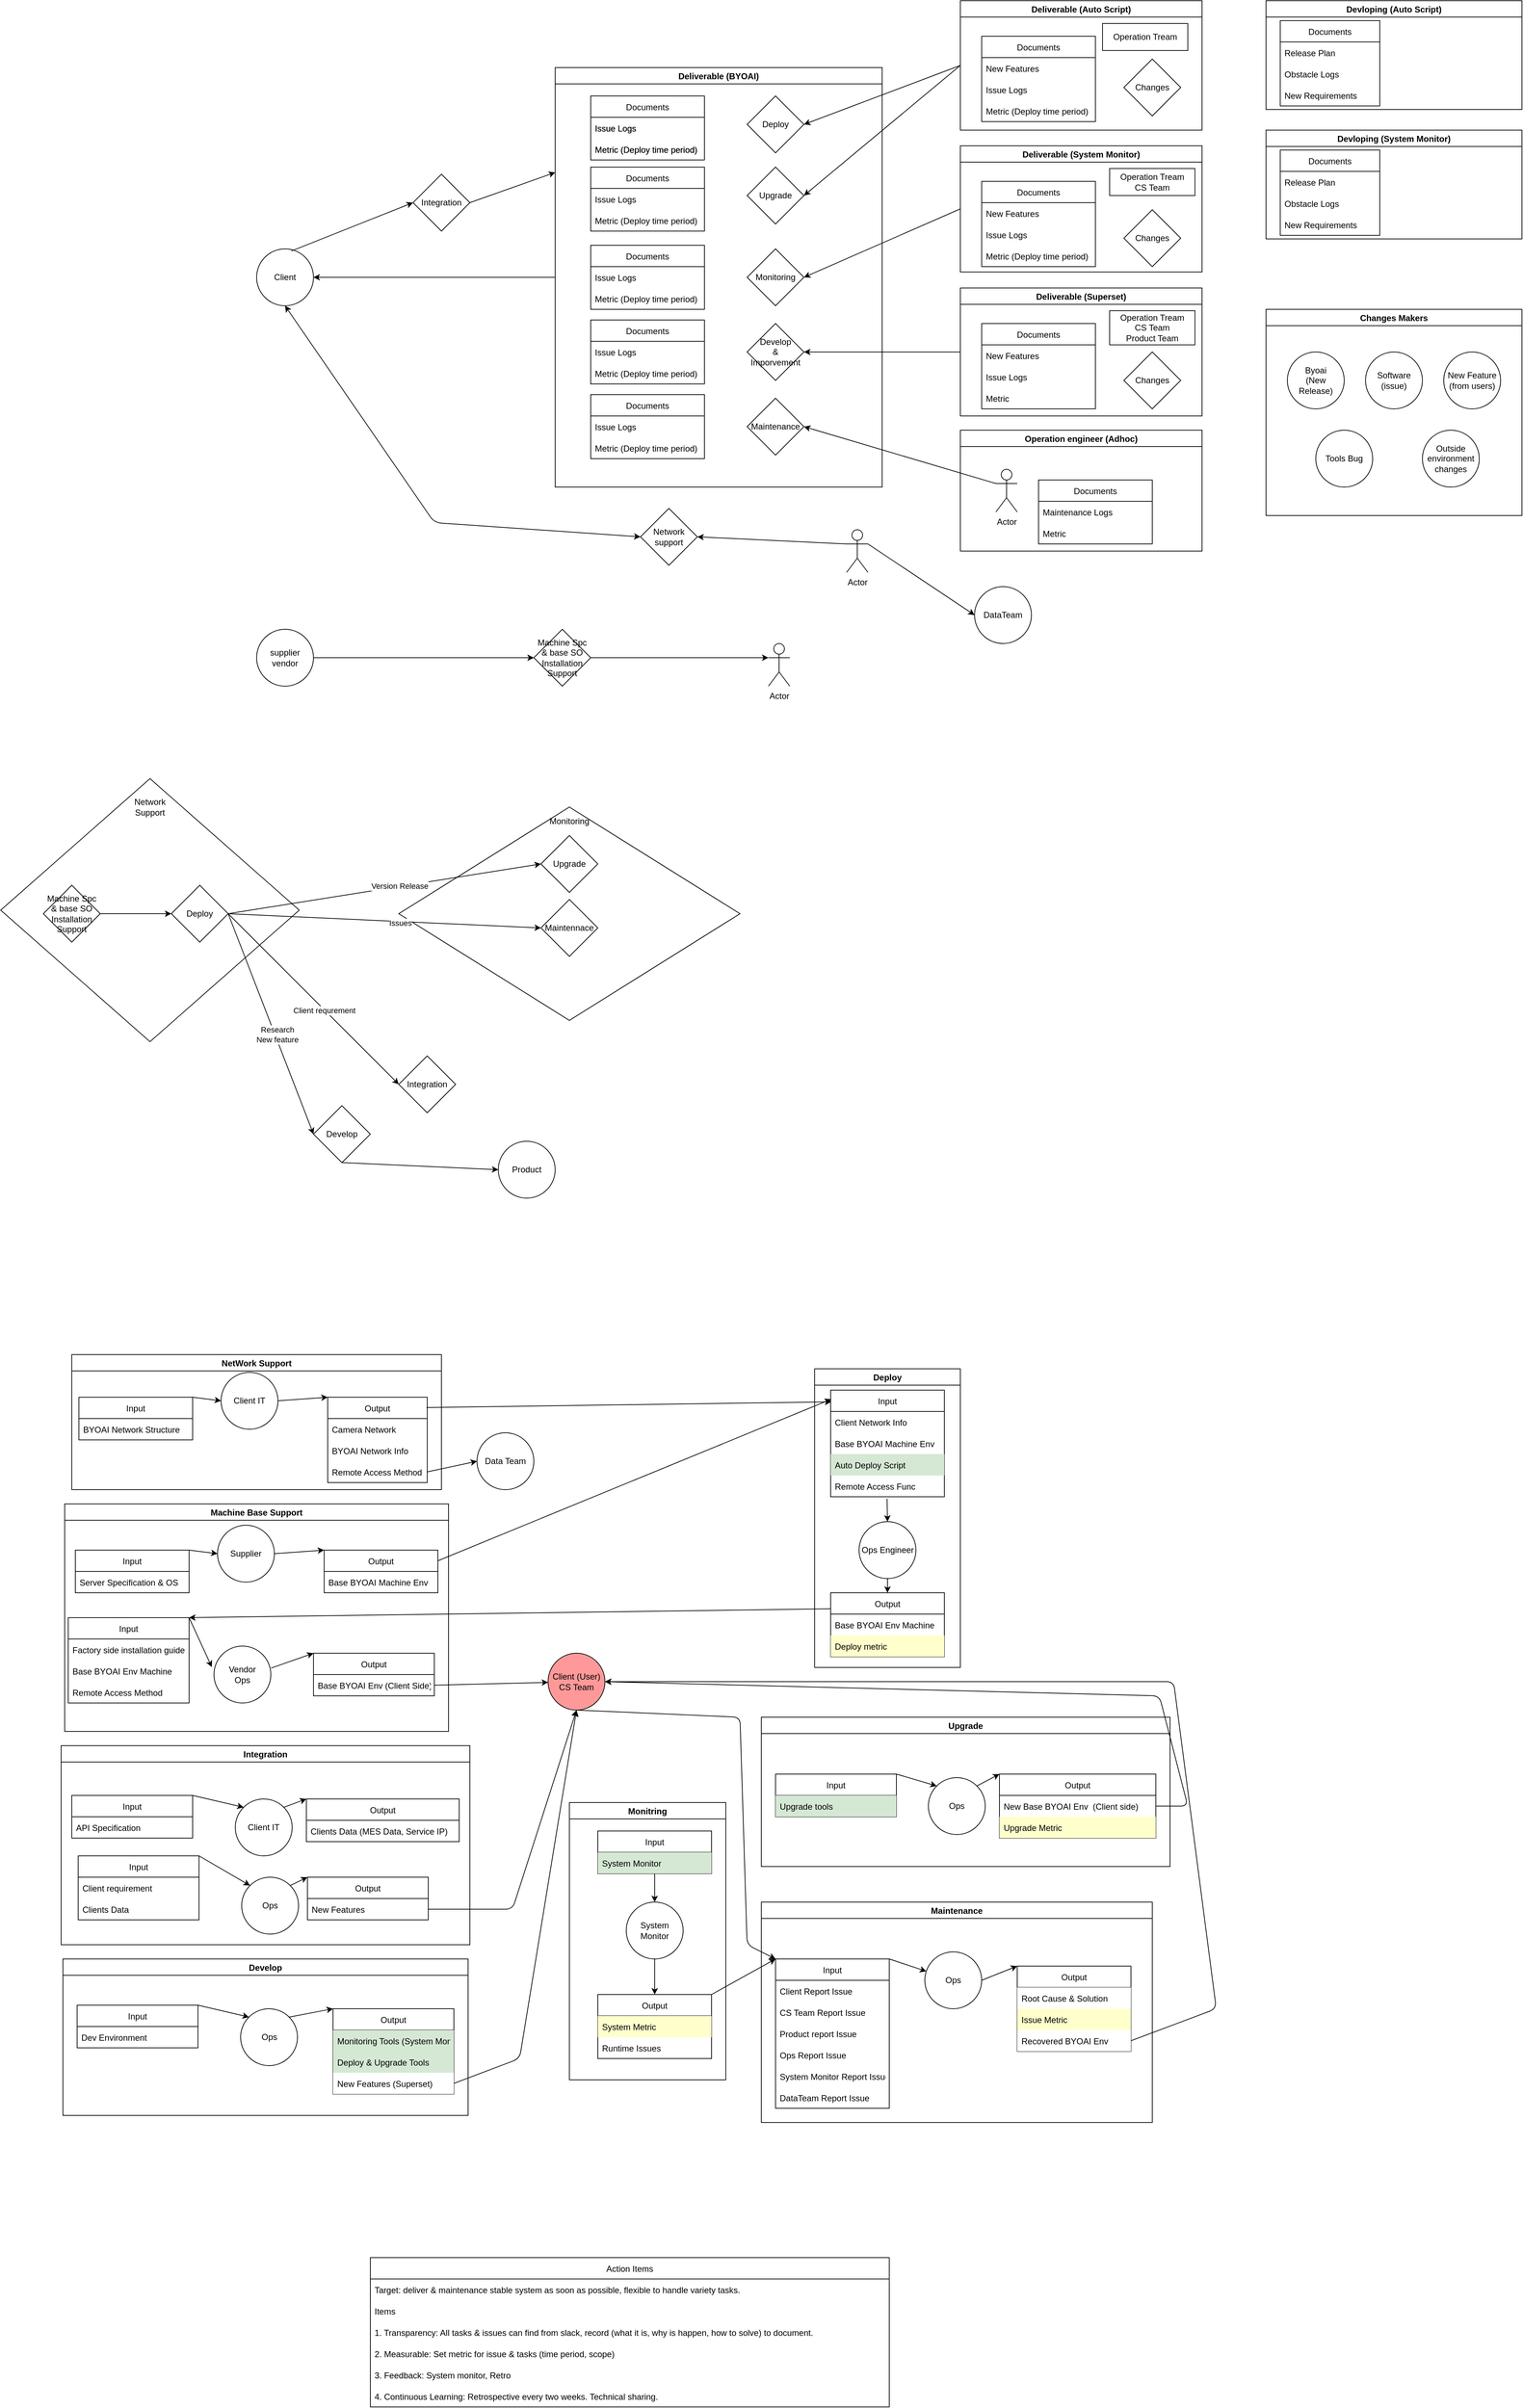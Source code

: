 <mxfile version="15.3.7" type="github">
  <diagram id="cdFiqQCw5QngY2doHux9" name="Page-1">
    <mxGraphModel dx="2067" dy="1109" grid="1" gridSize="10" guides="1" tooltips="1" connect="1" arrows="1" fold="1" page="1" pageScale="1" pageWidth="850" pageHeight="1100" math="0" shadow="0">
      <root>
        <mxCell id="0" />
        <mxCell id="1" parent="0" />
        <mxCell id="TVG5I1HDKWepKC15KVvj-155" value="" style="rhombus;whiteSpace=wrap;html=1;" vertex="1" parent="1">
          <mxGeometry x="70" y="1480" width="420" height="370" as="geometry" />
        </mxCell>
        <mxCell id="TVG5I1HDKWepKC15KVvj-140" value="" style="rhombus;whiteSpace=wrap;html=1;" vertex="1" parent="1">
          <mxGeometry x="630" y="1520" width="480" height="300" as="geometry" />
        </mxCell>
        <mxCell id="TVG5I1HDKWepKC15KVvj-2" value="Deliverable (Auto Script)" style="swimlane;" vertex="1" parent="1">
          <mxGeometry x="1420" y="386" width="340" height="182" as="geometry" />
        </mxCell>
        <mxCell id="TVG5I1HDKWepKC15KVvj-3" value="Documents" style="swimlane;fontStyle=0;childLayout=stackLayout;horizontal=1;startSize=30;horizontalStack=0;resizeParent=1;resizeParentMax=0;resizeLast=0;collapsible=1;marginBottom=0;" vertex="1" parent="TVG5I1HDKWepKC15KVvj-2">
          <mxGeometry x="30" y="50" width="160" height="120" as="geometry" />
        </mxCell>
        <mxCell id="TVG5I1HDKWepKC15KVvj-4" value="New Features" style="text;strokeColor=none;fillColor=none;align=left;verticalAlign=middle;spacingLeft=4;spacingRight=4;overflow=hidden;points=[[0,0.5],[1,0.5]];portConstraint=eastwest;rotatable=0;" vertex="1" parent="TVG5I1HDKWepKC15KVvj-3">
          <mxGeometry y="30" width="160" height="30" as="geometry" />
        </mxCell>
        <mxCell id="TVG5I1HDKWepKC15KVvj-5" value="Issue Logs" style="text;strokeColor=none;fillColor=none;align=left;verticalAlign=middle;spacingLeft=4;spacingRight=4;overflow=hidden;points=[[0,0.5],[1,0.5]];portConstraint=eastwest;rotatable=0;" vertex="1" parent="TVG5I1HDKWepKC15KVvj-3">
          <mxGeometry y="60" width="160" height="30" as="geometry" />
        </mxCell>
        <mxCell id="TVG5I1HDKWepKC15KVvj-7" value="Metric (Deploy time period)" style="text;strokeColor=none;fillColor=none;align=left;verticalAlign=middle;spacingLeft=4;spacingRight=4;overflow=hidden;points=[[0,0.5],[1,0.5]];portConstraint=eastwest;rotatable=0;" vertex="1" parent="TVG5I1HDKWepKC15KVvj-3">
          <mxGeometry y="90" width="160" height="30" as="geometry" />
        </mxCell>
        <mxCell id="TVG5I1HDKWepKC15KVvj-37" value="Changes" style="rhombus;whiteSpace=wrap;html=1;" vertex="1" parent="TVG5I1HDKWepKC15KVvj-2">
          <mxGeometry x="230" y="82" width="80" height="80" as="geometry" />
        </mxCell>
        <mxCell id="TVG5I1HDKWepKC15KVvj-94" value="Operation Tream" style="rounded=0;whiteSpace=wrap;html=1;" vertex="1" parent="TVG5I1HDKWepKC15KVvj-2">
          <mxGeometry x="200" y="32" width="120" height="38" as="geometry" />
        </mxCell>
        <mxCell id="TVG5I1HDKWepKC15KVvj-9" value="Devloping (Auto Script)" style="swimlane;" vertex="1" parent="1">
          <mxGeometry x="1850" y="386" width="360" height="153" as="geometry" />
        </mxCell>
        <mxCell id="TVG5I1HDKWepKC15KVvj-11" value="Documents" style="swimlane;fontStyle=0;childLayout=stackLayout;horizontal=1;startSize=30;horizontalStack=0;resizeParent=1;resizeParentMax=0;resizeLast=0;collapsible=1;marginBottom=0;" vertex="1" parent="TVG5I1HDKWepKC15KVvj-9">
          <mxGeometry x="20" y="28" width="140" height="120" as="geometry" />
        </mxCell>
        <mxCell id="TVG5I1HDKWepKC15KVvj-12" value="Release Plan" style="text;strokeColor=none;fillColor=none;align=left;verticalAlign=middle;spacingLeft=4;spacingRight=4;overflow=hidden;points=[[0,0.5],[1,0.5]];portConstraint=eastwest;rotatable=0;" vertex="1" parent="TVG5I1HDKWepKC15KVvj-11">
          <mxGeometry y="30" width="140" height="30" as="geometry" />
        </mxCell>
        <mxCell id="TVG5I1HDKWepKC15KVvj-13" value="Obstacle Logs" style="text;strokeColor=none;fillColor=none;align=left;verticalAlign=middle;spacingLeft=4;spacingRight=4;overflow=hidden;points=[[0,0.5],[1,0.5]];portConstraint=eastwest;rotatable=0;" vertex="1" parent="TVG5I1HDKWepKC15KVvj-11">
          <mxGeometry y="60" width="140" height="30" as="geometry" />
        </mxCell>
        <mxCell id="TVG5I1HDKWepKC15KVvj-14" value="New Requirements" style="text;strokeColor=none;fillColor=none;align=left;verticalAlign=middle;spacingLeft=4;spacingRight=4;overflow=hidden;points=[[0,0.5],[1,0.5]];portConstraint=eastwest;rotatable=0;" vertex="1" parent="TVG5I1HDKWepKC15KVvj-11">
          <mxGeometry y="90" width="140" height="30" as="geometry" />
        </mxCell>
        <mxCell id="TVG5I1HDKWepKC15KVvj-23" value="Deliverable (BYOAI)" style="swimlane;" vertex="1" parent="1">
          <mxGeometry x="850" y="480" width="460" height="590" as="geometry" />
        </mxCell>
        <mxCell id="TVG5I1HDKWepKC15KVvj-28" value="Deploy" style="rhombus;whiteSpace=wrap;html=1;" vertex="1" parent="TVG5I1HDKWepKC15KVvj-23">
          <mxGeometry x="270" y="40" width="80" height="80" as="geometry" />
        </mxCell>
        <mxCell id="TVG5I1HDKWepKC15KVvj-29" value="Upgrade" style="rhombus;whiteSpace=wrap;html=1;" vertex="1" parent="TVG5I1HDKWepKC15KVvj-23">
          <mxGeometry x="270" y="140" width="80" height="80" as="geometry" />
        </mxCell>
        <mxCell id="TVG5I1HDKWepKC15KVvj-34" value="Documents" style="swimlane;fontStyle=0;childLayout=stackLayout;horizontal=1;startSize=30;horizontalStack=0;resizeParent=1;resizeParentMax=0;resizeLast=0;collapsible=1;marginBottom=0;" vertex="1" parent="TVG5I1HDKWepKC15KVvj-23">
          <mxGeometry x="50" y="250" width="160" height="90" as="geometry" />
        </mxCell>
        <mxCell id="TVG5I1HDKWepKC15KVvj-35" value="Issue Logs" style="text;strokeColor=none;fillColor=none;align=left;verticalAlign=middle;spacingLeft=4;spacingRight=4;overflow=hidden;points=[[0,0.5],[1,0.5]];portConstraint=eastwest;rotatable=0;" vertex="1" parent="TVG5I1HDKWepKC15KVvj-34">
          <mxGeometry y="30" width="160" height="30" as="geometry" />
        </mxCell>
        <mxCell id="TVG5I1HDKWepKC15KVvj-36" value="Metric (Deploy time period)" style="text;strokeColor=none;fillColor=none;align=left;verticalAlign=middle;spacingLeft=4;spacingRight=4;overflow=hidden;points=[[0,0.5],[1,0.5]];portConstraint=eastwest;rotatable=0;" vertex="1" parent="TVG5I1HDKWepKC15KVvj-34">
          <mxGeometry y="60" width="160" height="30" as="geometry" />
        </mxCell>
        <mxCell id="TVG5I1HDKWepKC15KVvj-24" value="Documents" style="swimlane;fontStyle=0;childLayout=stackLayout;horizontal=1;startSize=30;horizontalStack=0;resizeParent=1;resizeParentMax=0;resizeLast=0;collapsible=1;marginBottom=0;" vertex="1" parent="TVG5I1HDKWepKC15KVvj-23">
          <mxGeometry x="50" y="40" width="160" height="90" as="geometry" />
        </mxCell>
        <mxCell id="TVG5I1HDKWepKC15KVvj-26" value="Issue Logs" style="text;strokeColor=none;fillColor=none;align=left;verticalAlign=middle;spacingLeft=4;spacingRight=4;overflow=hidden;points=[[0,0.5],[1,0.5]];portConstraint=eastwest;rotatable=0;" vertex="1" parent="TVG5I1HDKWepKC15KVvj-24">
          <mxGeometry y="30" width="160" height="30" as="geometry" />
        </mxCell>
        <mxCell id="TVG5I1HDKWepKC15KVvj-27" value="Metric (Deploy time period)" style="text;strokeColor=none;fillColor=none;align=left;verticalAlign=middle;spacingLeft=4;spacingRight=4;overflow=hidden;points=[[0,0.5],[1,0.5]];portConstraint=eastwest;rotatable=0;" vertex="1" parent="TVG5I1HDKWepKC15KVvj-24">
          <mxGeometry y="60" width="160" height="30" as="geometry" />
        </mxCell>
        <mxCell id="TVG5I1HDKWepKC15KVvj-31" value="Documents" style="swimlane;fontStyle=0;childLayout=stackLayout;horizontal=1;startSize=30;horizontalStack=0;resizeParent=1;resizeParentMax=0;resizeLast=0;collapsible=1;marginBottom=0;" vertex="1" parent="TVG5I1HDKWepKC15KVvj-23">
          <mxGeometry x="50" y="140" width="160" height="90" as="geometry" />
        </mxCell>
        <mxCell id="TVG5I1HDKWepKC15KVvj-32" value="Issue Logs" style="text;strokeColor=none;fillColor=none;align=left;verticalAlign=middle;spacingLeft=4;spacingRight=4;overflow=hidden;points=[[0,0.5],[1,0.5]];portConstraint=eastwest;rotatable=0;" vertex="1" parent="TVG5I1HDKWepKC15KVvj-31">
          <mxGeometry y="30" width="160" height="30" as="geometry" />
        </mxCell>
        <mxCell id="TVG5I1HDKWepKC15KVvj-33" value="Metric (Deploy time period)" style="text;strokeColor=none;fillColor=none;align=left;verticalAlign=middle;spacingLeft=4;spacingRight=4;overflow=hidden;points=[[0,0.5],[1,0.5]];portConstraint=eastwest;rotatable=0;" vertex="1" parent="TVG5I1HDKWepKC15KVvj-31">
          <mxGeometry y="60" width="160" height="30" as="geometry" />
        </mxCell>
        <mxCell id="TVG5I1HDKWepKC15KVvj-30" value="Monitoring" style="rhombus;whiteSpace=wrap;html=1;" vertex="1" parent="TVG5I1HDKWepKC15KVvj-23">
          <mxGeometry x="270" y="255" width="80" height="80" as="geometry" />
        </mxCell>
        <mxCell id="TVG5I1HDKWepKC15KVvj-52" value="Documents" style="swimlane;fontStyle=0;childLayout=stackLayout;horizontal=1;startSize=30;horizontalStack=0;resizeParent=1;resizeParentMax=0;resizeLast=0;collapsible=1;marginBottom=0;" vertex="1" parent="TVG5I1HDKWepKC15KVvj-23">
          <mxGeometry x="50" y="355" width="160" height="90" as="geometry" />
        </mxCell>
        <mxCell id="TVG5I1HDKWepKC15KVvj-53" value="Issue Logs" style="text;strokeColor=none;fillColor=none;align=left;verticalAlign=middle;spacingLeft=4;spacingRight=4;overflow=hidden;points=[[0,0.5],[1,0.5]];portConstraint=eastwest;rotatable=0;" vertex="1" parent="TVG5I1HDKWepKC15KVvj-52">
          <mxGeometry y="30" width="160" height="30" as="geometry" />
        </mxCell>
        <mxCell id="TVG5I1HDKWepKC15KVvj-54" value="Metric (Deploy time period)" style="text;strokeColor=none;fillColor=none;align=left;verticalAlign=middle;spacingLeft=4;spacingRight=4;overflow=hidden;points=[[0,0.5],[1,0.5]];portConstraint=eastwest;rotatable=0;" vertex="1" parent="TVG5I1HDKWepKC15KVvj-52">
          <mxGeometry y="60" width="160" height="30" as="geometry" />
        </mxCell>
        <mxCell id="TVG5I1HDKWepKC15KVvj-55" value="Develop&lt;br&gt;&amp;amp;&lt;br&gt;Imporvement" style="rhombus;whiteSpace=wrap;html=1;" vertex="1" parent="TVG5I1HDKWepKC15KVvj-23">
          <mxGeometry x="270" y="360" width="80" height="80" as="geometry" />
        </mxCell>
        <mxCell id="TVG5I1HDKWepKC15KVvj-71" value="Maintenance" style="rhombus;whiteSpace=wrap;html=1;" vertex="1" parent="TVG5I1HDKWepKC15KVvj-23">
          <mxGeometry x="270" y="465" width="80" height="80" as="geometry" />
        </mxCell>
        <mxCell id="TVG5I1HDKWepKC15KVvj-72" value="Documents" style="swimlane;fontStyle=0;childLayout=stackLayout;horizontal=1;startSize=30;horizontalStack=0;resizeParent=1;resizeParentMax=0;resizeLast=0;collapsible=1;marginBottom=0;" vertex="1" parent="TVG5I1HDKWepKC15KVvj-23">
          <mxGeometry x="50" y="460" width="160" height="90" as="geometry" />
        </mxCell>
        <mxCell id="TVG5I1HDKWepKC15KVvj-73" value="Issue Logs" style="text;strokeColor=none;fillColor=none;align=left;verticalAlign=middle;spacingLeft=4;spacingRight=4;overflow=hidden;points=[[0,0.5],[1,0.5]];portConstraint=eastwest;rotatable=0;" vertex="1" parent="TVG5I1HDKWepKC15KVvj-72">
          <mxGeometry y="30" width="160" height="30" as="geometry" />
        </mxCell>
        <mxCell id="TVG5I1HDKWepKC15KVvj-74" value="Metric (Deploy time period)" style="text;strokeColor=none;fillColor=none;align=left;verticalAlign=middle;spacingLeft=4;spacingRight=4;overflow=hidden;points=[[0,0.5],[1,0.5]];portConstraint=eastwest;rotatable=0;" vertex="1" parent="TVG5I1HDKWepKC15KVvj-72">
          <mxGeometry y="60" width="160" height="30" as="geometry" />
        </mxCell>
        <mxCell id="TVG5I1HDKWepKC15KVvj-63" value="Documents" style="swimlane;fontStyle=0;childLayout=stackLayout;horizontal=1;startSize=30;horizontalStack=0;resizeParent=1;resizeParentMax=0;resizeLast=0;collapsible=1;marginBottom=0;" vertex="1" parent="TVG5I1HDKWepKC15KVvj-23">
          <mxGeometry x="50" y="40" width="160" height="90" as="geometry" />
        </mxCell>
        <mxCell id="TVG5I1HDKWepKC15KVvj-64" value="Issue Logs" style="text;strokeColor=none;fillColor=none;align=left;verticalAlign=middle;spacingLeft=4;spacingRight=4;overflow=hidden;points=[[0,0.5],[1,0.5]];portConstraint=eastwest;rotatable=0;" vertex="1" parent="TVG5I1HDKWepKC15KVvj-63">
          <mxGeometry y="30" width="160" height="30" as="geometry" />
        </mxCell>
        <mxCell id="TVG5I1HDKWepKC15KVvj-65" value="Metric (Deploy time period)" style="text;strokeColor=none;fillColor=none;align=left;verticalAlign=middle;spacingLeft=4;spacingRight=4;overflow=hidden;points=[[0,0.5],[1,0.5]];portConstraint=eastwest;rotatable=0;" vertex="1" parent="TVG5I1HDKWepKC15KVvj-63">
          <mxGeometry y="60" width="160" height="30" as="geometry" />
        </mxCell>
        <mxCell id="TVG5I1HDKWepKC15KVvj-38" value="" style="endArrow=classic;html=1;exitX=0;exitY=0.5;exitDx=0;exitDy=0;entryX=1;entryY=0.5;entryDx=0;entryDy=0;" edge="1" parent="1" source="TVG5I1HDKWepKC15KVvj-2" target="TVG5I1HDKWepKC15KVvj-28">
          <mxGeometry width="50" height="50" relative="1" as="geometry">
            <mxPoint x="1400" y="680" as="sourcePoint" />
            <mxPoint x="1450" y="630" as="targetPoint" />
          </mxGeometry>
        </mxCell>
        <mxCell id="TVG5I1HDKWepKC15KVvj-39" value="" style="endArrow=classic;html=1;exitX=0;exitY=0.5;exitDx=0;exitDy=0;entryX=1;entryY=0.5;entryDx=0;entryDy=0;" edge="1" parent="1" source="TVG5I1HDKWepKC15KVvj-2" target="TVG5I1HDKWepKC15KVvj-29">
          <mxGeometry width="50" height="50" relative="1" as="geometry">
            <mxPoint x="1400" y="680" as="sourcePoint" />
            <mxPoint x="1450" y="630" as="targetPoint" />
          </mxGeometry>
        </mxCell>
        <mxCell id="TVG5I1HDKWepKC15KVvj-40" value="Deliverable (System Monitor)" style="swimlane;" vertex="1" parent="1">
          <mxGeometry x="1420" y="590" width="340" height="177.5" as="geometry" />
        </mxCell>
        <mxCell id="TVG5I1HDKWepKC15KVvj-41" value="Documents" style="swimlane;fontStyle=0;childLayout=stackLayout;horizontal=1;startSize=30;horizontalStack=0;resizeParent=1;resizeParentMax=0;resizeLast=0;collapsible=1;marginBottom=0;" vertex="1" parent="TVG5I1HDKWepKC15KVvj-40">
          <mxGeometry x="30" y="50" width="160" height="120" as="geometry" />
        </mxCell>
        <mxCell id="TVG5I1HDKWepKC15KVvj-42" value="New Features" style="text;strokeColor=none;fillColor=none;align=left;verticalAlign=middle;spacingLeft=4;spacingRight=4;overflow=hidden;points=[[0,0.5],[1,0.5]];portConstraint=eastwest;rotatable=0;" vertex="1" parent="TVG5I1HDKWepKC15KVvj-41">
          <mxGeometry y="30" width="160" height="30" as="geometry" />
        </mxCell>
        <mxCell id="TVG5I1HDKWepKC15KVvj-43" value="Issue Logs" style="text;strokeColor=none;fillColor=none;align=left;verticalAlign=middle;spacingLeft=4;spacingRight=4;overflow=hidden;points=[[0,0.5],[1,0.5]];portConstraint=eastwest;rotatable=0;" vertex="1" parent="TVG5I1HDKWepKC15KVvj-41">
          <mxGeometry y="60" width="160" height="30" as="geometry" />
        </mxCell>
        <mxCell id="TVG5I1HDKWepKC15KVvj-44" value="Metric (Deploy time period)" style="text;strokeColor=none;fillColor=none;align=left;verticalAlign=middle;spacingLeft=4;spacingRight=4;overflow=hidden;points=[[0,0.5],[1,0.5]];portConstraint=eastwest;rotatable=0;" vertex="1" parent="TVG5I1HDKWepKC15KVvj-41">
          <mxGeometry y="90" width="160" height="30" as="geometry" />
        </mxCell>
        <mxCell id="TVG5I1HDKWepKC15KVvj-45" value="Changes" style="rhombus;whiteSpace=wrap;html=1;" vertex="1" parent="TVG5I1HDKWepKC15KVvj-40">
          <mxGeometry x="230" y="90" width="80" height="80" as="geometry" />
        </mxCell>
        <mxCell id="TVG5I1HDKWepKC15KVvj-96" value="Operation Tream&lt;br&gt;CS Team" style="rounded=0;whiteSpace=wrap;html=1;" vertex="1" parent="TVG5I1HDKWepKC15KVvj-40">
          <mxGeometry x="210" y="32" width="120" height="38" as="geometry" />
        </mxCell>
        <mxCell id="TVG5I1HDKWepKC15KVvj-46" value="" style="endArrow=classic;html=1;exitX=0;exitY=0.5;exitDx=0;exitDy=0;entryX=1;entryY=0.5;entryDx=0;entryDy=0;" edge="1" parent="1" source="TVG5I1HDKWepKC15KVvj-40" target="TVG5I1HDKWepKC15KVvj-30">
          <mxGeometry width="50" height="50" relative="1" as="geometry">
            <mxPoint x="1350" y="680" as="sourcePoint" />
            <mxPoint x="1400" y="630" as="targetPoint" />
          </mxGeometry>
        </mxCell>
        <mxCell id="TVG5I1HDKWepKC15KVvj-47" value="Devloping (System Monitor)" style="swimlane;" vertex="1" parent="1">
          <mxGeometry x="1850" y="568" width="360" height="153" as="geometry" />
        </mxCell>
        <mxCell id="TVG5I1HDKWepKC15KVvj-48" value="Documents" style="swimlane;fontStyle=0;childLayout=stackLayout;horizontal=1;startSize=30;horizontalStack=0;resizeParent=1;resizeParentMax=0;resizeLast=0;collapsible=1;marginBottom=0;" vertex="1" parent="TVG5I1HDKWepKC15KVvj-47">
          <mxGeometry x="20" y="28" width="140" height="120" as="geometry" />
        </mxCell>
        <mxCell id="TVG5I1HDKWepKC15KVvj-49" value="Release Plan" style="text;strokeColor=none;fillColor=none;align=left;verticalAlign=middle;spacingLeft=4;spacingRight=4;overflow=hidden;points=[[0,0.5],[1,0.5]];portConstraint=eastwest;rotatable=0;" vertex="1" parent="TVG5I1HDKWepKC15KVvj-48">
          <mxGeometry y="30" width="140" height="30" as="geometry" />
        </mxCell>
        <mxCell id="TVG5I1HDKWepKC15KVvj-50" value="Obstacle Logs" style="text;strokeColor=none;fillColor=none;align=left;verticalAlign=middle;spacingLeft=4;spacingRight=4;overflow=hidden;points=[[0,0.5],[1,0.5]];portConstraint=eastwest;rotatable=0;" vertex="1" parent="TVG5I1HDKWepKC15KVvj-48">
          <mxGeometry y="60" width="140" height="30" as="geometry" />
        </mxCell>
        <mxCell id="TVG5I1HDKWepKC15KVvj-51" value="New Requirements" style="text;strokeColor=none;fillColor=none;align=left;verticalAlign=middle;spacingLeft=4;spacingRight=4;overflow=hidden;points=[[0,0.5],[1,0.5]];portConstraint=eastwest;rotatable=0;" vertex="1" parent="TVG5I1HDKWepKC15KVvj-48">
          <mxGeometry y="90" width="140" height="30" as="geometry" />
        </mxCell>
        <mxCell id="TVG5I1HDKWepKC15KVvj-56" value="Deliverable (Superset)" style="swimlane;" vertex="1" parent="1">
          <mxGeometry x="1420" y="790" width="340" height="180" as="geometry" />
        </mxCell>
        <mxCell id="TVG5I1HDKWepKC15KVvj-57" value="Documents" style="swimlane;fontStyle=0;childLayout=stackLayout;horizontal=1;startSize=30;horizontalStack=0;resizeParent=1;resizeParentMax=0;resizeLast=0;collapsible=1;marginBottom=0;" vertex="1" parent="TVG5I1HDKWepKC15KVvj-56">
          <mxGeometry x="30" y="50" width="160" height="120" as="geometry" />
        </mxCell>
        <mxCell id="TVG5I1HDKWepKC15KVvj-58" value="New Features" style="text;strokeColor=none;fillColor=none;align=left;verticalAlign=middle;spacingLeft=4;spacingRight=4;overflow=hidden;points=[[0,0.5],[1,0.5]];portConstraint=eastwest;rotatable=0;" vertex="1" parent="TVG5I1HDKWepKC15KVvj-57">
          <mxGeometry y="30" width="160" height="30" as="geometry" />
        </mxCell>
        <mxCell id="TVG5I1HDKWepKC15KVvj-59" value="Issue Logs" style="text;strokeColor=none;fillColor=none;align=left;verticalAlign=middle;spacingLeft=4;spacingRight=4;overflow=hidden;points=[[0,0.5],[1,0.5]];portConstraint=eastwest;rotatable=0;" vertex="1" parent="TVG5I1HDKWepKC15KVvj-57">
          <mxGeometry y="60" width="160" height="30" as="geometry" />
        </mxCell>
        <mxCell id="TVG5I1HDKWepKC15KVvj-60" value="Metric" style="text;strokeColor=none;fillColor=none;align=left;verticalAlign=middle;spacingLeft=4;spacingRight=4;overflow=hidden;points=[[0,0.5],[1,0.5]];portConstraint=eastwest;rotatable=0;" vertex="1" parent="TVG5I1HDKWepKC15KVvj-57">
          <mxGeometry y="90" width="160" height="30" as="geometry" />
        </mxCell>
        <mxCell id="TVG5I1HDKWepKC15KVvj-61" value="Changes" style="rhombus;whiteSpace=wrap;html=1;" vertex="1" parent="TVG5I1HDKWepKC15KVvj-56">
          <mxGeometry x="230" y="90" width="80" height="80" as="geometry" />
        </mxCell>
        <mxCell id="TVG5I1HDKWepKC15KVvj-97" value="Operation Tream&lt;br&gt;CS Team&lt;br&gt;Product Team" style="rounded=0;whiteSpace=wrap;html=1;" vertex="1" parent="TVG5I1HDKWepKC15KVvj-56">
          <mxGeometry x="210" y="32" width="120" height="48" as="geometry" />
        </mxCell>
        <mxCell id="TVG5I1HDKWepKC15KVvj-62" value="" style="endArrow=classic;html=1;exitX=0;exitY=0.5;exitDx=0;exitDy=0;entryX=1;entryY=0.5;entryDx=0;entryDy=0;" edge="1" parent="1" source="TVG5I1HDKWepKC15KVvj-56" target="TVG5I1HDKWepKC15KVvj-55">
          <mxGeometry width="50" height="50" relative="1" as="geometry">
            <mxPoint x="1560" y="830" as="sourcePoint" />
            <mxPoint x="1610" y="780" as="targetPoint" />
          </mxGeometry>
        </mxCell>
        <mxCell id="TVG5I1HDKWepKC15KVvj-70" value="" style="endArrow=classic;html=1;exitX=0;exitY=0.333;exitDx=0;exitDy=0;exitPerimeter=0;entryX=1;entryY=0.5;entryDx=0;entryDy=0;" edge="1" parent="1" source="TVG5I1HDKWepKC15KVvj-69" target="TVG5I1HDKWepKC15KVvj-71">
          <mxGeometry width="50" height="50" relative="1" as="geometry">
            <mxPoint x="1350" y="1090" as="sourcePoint" />
            <mxPoint x="1250" y="1130" as="targetPoint" />
          </mxGeometry>
        </mxCell>
        <mxCell id="TVG5I1HDKWepKC15KVvj-77" value="Operation engineer (Adhoc)" style="swimlane;startSize=23;" vertex="1" parent="1">
          <mxGeometry x="1420" y="990" width="340" height="170" as="geometry" />
        </mxCell>
        <mxCell id="TVG5I1HDKWepKC15KVvj-83" value="Documents" style="swimlane;fontStyle=0;childLayout=stackLayout;horizontal=1;startSize=30;horizontalStack=0;resizeParent=1;resizeParentMax=0;resizeLast=0;collapsible=1;marginBottom=0;" vertex="1" parent="TVG5I1HDKWepKC15KVvj-77">
          <mxGeometry x="110" y="70" width="160" height="90" as="geometry" />
        </mxCell>
        <mxCell id="TVG5I1HDKWepKC15KVvj-85" value="Maintenance Logs" style="text;strokeColor=none;fillColor=none;align=left;verticalAlign=middle;spacingLeft=4;spacingRight=4;overflow=hidden;points=[[0,0.5],[1,0.5]];portConstraint=eastwest;rotatable=0;" vertex="1" parent="TVG5I1HDKWepKC15KVvj-83">
          <mxGeometry y="30" width="160" height="30" as="geometry" />
        </mxCell>
        <mxCell id="TVG5I1HDKWepKC15KVvj-86" value="Metric" style="text;strokeColor=none;fillColor=none;align=left;verticalAlign=middle;spacingLeft=4;spacingRight=4;overflow=hidden;points=[[0,0.5],[1,0.5]];portConstraint=eastwest;rotatable=0;" vertex="1" parent="TVG5I1HDKWepKC15KVvj-83">
          <mxGeometry y="60" width="160" height="30" as="geometry" />
        </mxCell>
        <mxCell id="TVG5I1HDKWepKC15KVvj-69" value="Actor" style="shape=umlActor;verticalLabelPosition=bottom;verticalAlign=top;html=1;outlineConnect=0;" vertex="1" parent="TVG5I1HDKWepKC15KVvj-77">
          <mxGeometry x="50" y="55" width="30" height="60" as="geometry" />
        </mxCell>
        <mxCell id="TVG5I1HDKWepKC15KVvj-88" value="Changes Makers" style="swimlane;" vertex="1" parent="1">
          <mxGeometry x="1850" y="820" width="360" height="290" as="geometry" />
        </mxCell>
        <mxCell id="TVG5I1HDKWepKC15KVvj-89" value="Software (issue)" style="ellipse;whiteSpace=wrap;html=1;aspect=fixed;" vertex="1" parent="TVG5I1HDKWepKC15KVvj-88">
          <mxGeometry x="140" y="60" width="80" height="80" as="geometry" />
        </mxCell>
        <mxCell id="TVG5I1HDKWepKC15KVvj-90" value="Byoai&lt;br&gt;(New Release)" style="ellipse;whiteSpace=wrap;html=1;aspect=fixed;" vertex="1" parent="TVG5I1HDKWepKC15KVvj-88">
          <mxGeometry x="30" y="60" width="80" height="80" as="geometry" />
        </mxCell>
        <mxCell id="TVG5I1HDKWepKC15KVvj-91" value="New Feature&lt;br&gt;(from users)" style="ellipse;whiteSpace=wrap;html=1;aspect=fixed;" vertex="1" parent="TVG5I1HDKWepKC15KVvj-88">
          <mxGeometry x="250" y="60" width="80" height="80" as="geometry" />
        </mxCell>
        <mxCell id="TVG5I1HDKWepKC15KVvj-92" value="Tools Bug" style="ellipse;whiteSpace=wrap;html=1;aspect=fixed;" vertex="1" parent="TVG5I1HDKWepKC15KVvj-88">
          <mxGeometry x="70" y="170" width="80" height="80" as="geometry" />
        </mxCell>
        <mxCell id="TVG5I1HDKWepKC15KVvj-93" value="Outside environment changes" style="ellipse;whiteSpace=wrap;html=1;aspect=fixed;" vertex="1" parent="TVG5I1HDKWepKC15KVvj-88">
          <mxGeometry x="220" y="170" width="80" height="80" as="geometry" />
        </mxCell>
        <mxCell id="TVG5I1HDKWepKC15KVvj-106" value="" style="endArrow=classic;html=1;exitX=0;exitY=0.5;exitDx=0;exitDy=0;" edge="1" parent="1" source="TVG5I1HDKWepKC15KVvj-23" target="TVG5I1HDKWepKC15KVvj-107">
          <mxGeometry width="50" height="50" relative="1" as="geometry">
            <mxPoint x="1000" y="800" as="sourcePoint" />
            <mxPoint x="670" y="775" as="targetPoint" />
          </mxGeometry>
        </mxCell>
        <mxCell id="TVG5I1HDKWepKC15KVvj-107" value="Client" style="ellipse;whiteSpace=wrap;html=1;aspect=fixed;" vertex="1" parent="1">
          <mxGeometry x="430" y="735" width="80" height="80" as="geometry" />
        </mxCell>
        <mxCell id="TVG5I1HDKWepKC15KVvj-109" value="Actor" style="shape=umlActor;verticalLabelPosition=bottom;verticalAlign=top;html=1;outlineConnect=0;" vertex="1" parent="1">
          <mxGeometry x="1260" y="1130" width="30" height="60" as="geometry" />
        </mxCell>
        <mxCell id="TVG5I1HDKWepKC15KVvj-110" value="" style="endArrow=classic;html=1;exitX=0;exitY=0.333;exitDx=0;exitDy=0;exitPerimeter=0;entryX=1;entryY=0.5;entryDx=0;entryDy=0;" edge="1" parent="1" source="TVG5I1HDKWepKC15KVvj-109" target="TVG5I1HDKWepKC15KVvj-122">
          <mxGeometry width="50" height="50" relative="1" as="geometry">
            <mxPoint x="1000" y="1010" as="sourcePoint" />
            <mxPoint x="1080" y="1150" as="targetPoint" />
          </mxGeometry>
        </mxCell>
        <mxCell id="TVG5I1HDKWepKC15KVvj-118" value="" style="endArrow=classic;startArrow=classic;html=1;exitX=0.5;exitY=1;exitDx=0;exitDy=0;entryX=0;entryY=0.5;entryDx=0;entryDy=0;" edge="1" parent="1" source="TVG5I1HDKWepKC15KVvj-107" target="TVG5I1HDKWepKC15KVvj-122">
          <mxGeometry width="50" height="50" relative="1" as="geometry">
            <mxPoint x="1260" y="1150" as="sourcePoint" />
            <mxPoint x="960" y="1150" as="targetPoint" />
            <Array as="points">
              <mxPoint x="680" y="1120" />
            </Array>
          </mxGeometry>
        </mxCell>
        <mxCell id="TVG5I1HDKWepKC15KVvj-121" value="" style="endArrow=classic;html=1;exitX=1;exitY=0.333;exitDx=0;exitDy=0;exitPerimeter=0;entryX=0;entryY=0.5;entryDx=0;entryDy=0;" edge="1" parent="1" source="TVG5I1HDKWepKC15KVvj-109" target="TVG5I1HDKWepKC15KVvj-123">
          <mxGeometry width="50" height="50" relative="1" as="geometry">
            <mxPoint x="1260" y="1150" as="sourcePoint" />
            <mxPoint x="1460" y="1290" as="targetPoint" />
          </mxGeometry>
        </mxCell>
        <mxCell id="TVG5I1HDKWepKC15KVvj-122" value="Network support" style="rhombus;whiteSpace=wrap;html=1;" vertex="1" parent="1">
          <mxGeometry x="970" y="1100" width="80" height="80" as="geometry" />
        </mxCell>
        <mxCell id="TVG5I1HDKWepKC15KVvj-123" value="DataTeam" style="ellipse;whiteSpace=wrap;html=1;aspect=fixed;" vertex="1" parent="1">
          <mxGeometry x="1440" y="1210" width="80" height="80" as="geometry" />
        </mxCell>
        <mxCell id="TVG5I1HDKWepKC15KVvj-124" value="" style="endArrow=classic;html=1;exitX=0.613;exitY=0.037;exitDx=0;exitDy=0;exitPerimeter=0;entryX=0;entryY=0.5;entryDx=0;entryDy=0;" edge="1" parent="1" source="TVG5I1HDKWepKC15KVvj-107" target="TVG5I1HDKWepKC15KVvj-125">
          <mxGeometry width="50" height="50" relative="1" as="geometry">
            <mxPoint x="1260" y="830" as="sourcePoint" />
            <mxPoint x="580" y="640" as="targetPoint" />
          </mxGeometry>
        </mxCell>
        <mxCell id="TVG5I1HDKWepKC15KVvj-125" value="Integration" style="rhombus;whiteSpace=wrap;html=1;" vertex="1" parent="1">
          <mxGeometry x="650" y="630" width="80" height="80" as="geometry" />
        </mxCell>
        <mxCell id="TVG5I1HDKWepKC15KVvj-126" value="" style="endArrow=classic;html=1;exitX=1;exitY=0.5;exitDx=0;exitDy=0;entryX=0;entryY=0.25;entryDx=0;entryDy=0;" edge="1" parent="1" source="TVG5I1HDKWepKC15KVvj-125" target="TVG5I1HDKWepKC15KVvj-23">
          <mxGeometry width="50" height="50" relative="1" as="geometry">
            <mxPoint x="1260" y="830" as="sourcePoint" />
            <mxPoint x="1310" y="780" as="targetPoint" />
          </mxGeometry>
        </mxCell>
        <mxCell id="TVG5I1HDKWepKC15KVvj-127" value="supplier&lt;br&gt;vendor" style="ellipse;whiteSpace=wrap;html=1;aspect=fixed;" vertex="1" parent="1">
          <mxGeometry x="430" y="1270" width="80" height="80" as="geometry" />
        </mxCell>
        <mxCell id="TVG5I1HDKWepKC15KVvj-128" value="" style="endArrow=classic;html=1;exitX=1;exitY=0.5;exitDx=0;exitDy=0;entryX=0;entryY=0.5;entryDx=0;entryDy=0;" edge="1" parent="1" source="TVG5I1HDKWepKC15KVvj-127" target="TVG5I1HDKWepKC15KVvj-129">
          <mxGeometry width="50" height="50" relative="1" as="geometry">
            <mxPoint x="760" y="1250" as="sourcePoint" />
            <mxPoint x="900" y="1320" as="targetPoint" />
          </mxGeometry>
        </mxCell>
        <mxCell id="TVG5I1HDKWepKC15KVvj-129" value="Machine Spc &amp;amp; base SO Installation&lt;br&gt;Support" style="rhombus;whiteSpace=wrap;html=1;" vertex="1" parent="1">
          <mxGeometry x="820" y="1270" width="80" height="80" as="geometry" />
        </mxCell>
        <mxCell id="TVG5I1HDKWepKC15KVvj-130" value="" style="endArrow=classic;html=1;exitX=1;exitY=0.5;exitDx=0;exitDy=0;entryX=0;entryY=0.333;entryDx=0;entryDy=0;entryPerimeter=0;" edge="1" parent="1" source="TVG5I1HDKWepKC15KVvj-129" target="TVG5I1HDKWepKC15KVvj-131">
          <mxGeometry width="50" height="50" relative="1" as="geometry">
            <mxPoint x="760" y="1220" as="sourcePoint" />
            <mxPoint x="1160" y="1310" as="targetPoint" />
          </mxGeometry>
        </mxCell>
        <mxCell id="TVG5I1HDKWepKC15KVvj-131" value="Actor" style="shape=umlActor;verticalLabelPosition=bottom;verticalAlign=top;html=1;outlineConnect=0;" vertex="1" parent="1">
          <mxGeometry x="1150" y="1290" width="30" height="60" as="geometry" />
        </mxCell>
        <mxCell id="TVG5I1HDKWepKC15KVvj-133" value="Deploy" style="rhombus;whiteSpace=wrap;html=1;" vertex="1" parent="1">
          <mxGeometry x="310" y="1630" width="80" height="80" as="geometry" />
        </mxCell>
        <mxCell id="TVG5I1HDKWepKC15KVvj-136" value="" style="endArrow=classic;html=1;exitX=1;exitY=0.5;exitDx=0;exitDy=0;entryX=0;entryY=0.5;entryDx=0;entryDy=0;" edge="1" parent="1" source="TVG5I1HDKWepKC15KVvj-133" target="TVG5I1HDKWepKC15KVvj-138">
          <mxGeometry width="50" height="50" relative="1" as="geometry">
            <mxPoint x="1010" y="1880" as="sourcePoint" />
            <mxPoint x="850" y="1750" as="targetPoint" />
          </mxGeometry>
        </mxCell>
        <mxCell id="TVG5I1HDKWepKC15KVvj-137" value="Version Release" style="edgeLabel;html=1;align=center;verticalAlign=middle;resizable=0;points=[];" vertex="1" connectable="0" parent="TVG5I1HDKWepKC15KVvj-136">
          <mxGeometry x="0.094" y="1" relative="1" as="geometry">
            <mxPoint as="offset" />
          </mxGeometry>
        </mxCell>
        <mxCell id="TVG5I1HDKWepKC15KVvj-138" value="Upgrade" style="rhombus;whiteSpace=wrap;html=1;" vertex="1" parent="1">
          <mxGeometry x="830" y="1560" width="80" height="80" as="geometry" />
        </mxCell>
        <mxCell id="TVG5I1HDKWepKC15KVvj-142" value="" style="endArrow=classic;html=1;exitX=1;exitY=0.5;exitDx=0;exitDy=0;entryX=0;entryY=0.5;entryDx=0;entryDy=0;" edge="1" parent="1" source="TVG5I1HDKWepKC15KVvj-133" target="TVG5I1HDKWepKC15KVvj-143">
          <mxGeometry width="50" height="50" relative="1" as="geometry">
            <mxPoint x="1010" y="1450" as="sourcePoint" />
            <mxPoint x="900" y="1820" as="targetPoint" />
          </mxGeometry>
        </mxCell>
        <mxCell id="TVG5I1HDKWepKC15KVvj-145" value="Issues" style="edgeLabel;html=1;align=center;verticalAlign=middle;resizable=0;points=[];" vertex="1" connectable="0" parent="TVG5I1HDKWepKC15KVvj-142">
          <mxGeometry x="0.1" y="-2" relative="1" as="geometry">
            <mxPoint as="offset" />
          </mxGeometry>
        </mxCell>
        <mxCell id="TVG5I1HDKWepKC15KVvj-143" value="Maintennace" style="rhombus;whiteSpace=wrap;html=1;" vertex="1" parent="1">
          <mxGeometry x="830" y="1650" width="80" height="80" as="geometry" />
        </mxCell>
        <mxCell id="TVG5I1HDKWepKC15KVvj-146" value="" style="endArrow=classic;html=1;exitX=1;exitY=0.5;exitDx=0;exitDy=0;entryX=0;entryY=0.5;entryDx=0;entryDy=0;" edge="1" parent="1" source="TVG5I1HDKWepKC15KVvj-133" target="TVG5I1HDKWepKC15KVvj-149">
          <mxGeometry width="50" height="50" relative="1" as="geometry">
            <mxPoint x="1010" y="1630" as="sourcePoint" />
            <mxPoint x="490" y="1880" as="targetPoint" />
            <Array as="points" />
          </mxGeometry>
        </mxCell>
        <mxCell id="TVG5I1HDKWepKC15KVvj-147" value="Research &lt;br&gt;New feature" style="edgeLabel;html=1;align=center;verticalAlign=middle;resizable=0;points=[];" vertex="1" connectable="0" parent="TVG5I1HDKWepKC15KVvj-146">
          <mxGeometry x="0.105" y="3" relative="1" as="geometry">
            <mxPoint as="offset" />
          </mxGeometry>
        </mxCell>
        <mxCell id="TVG5I1HDKWepKC15KVvj-149" value="Develop" style="rhombus;whiteSpace=wrap;html=1;" vertex="1" parent="1">
          <mxGeometry x="510" y="1940" width="80" height="80" as="geometry" />
        </mxCell>
        <mxCell id="TVG5I1HDKWepKC15KVvj-150" value="Monitoring" style="text;html=1;strokeColor=none;fillColor=none;align=center;verticalAlign=middle;whiteSpace=wrap;rounded=0;" vertex="1" parent="1">
          <mxGeometry x="850" y="1530" width="40" height="20" as="geometry" />
        </mxCell>
        <mxCell id="TVG5I1HDKWepKC15KVvj-151" value="Machine Spc &amp;amp; base SO Installation&lt;br&gt;Support" style="rhombus;whiteSpace=wrap;html=1;" vertex="1" parent="1">
          <mxGeometry x="130" y="1630" width="80" height="80" as="geometry" />
        </mxCell>
        <mxCell id="TVG5I1HDKWepKC15KVvj-152" value="" style="endArrow=classic;html=1;exitX=1;exitY=0.5;exitDx=0;exitDy=0;entryX=0;entryY=0.5;entryDx=0;entryDy=0;" edge="1" parent="1" source="TVG5I1HDKWepKC15KVvj-151" target="TVG5I1HDKWepKC15KVvj-133">
          <mxGeometry width="50" height="50" relative="1" as="geometry">
            <mxPoint x="1020" y="1560" as="sourcePoint" />
            <mxPoint x="1070" y="1510" as="targetPoint" />
          </mxGeometry>
        </mxCell>
        <mxCell id="TVG5I1HDKWepKC15KVvj-153" value="" style="endArrow=classic;html=1;exitX=1;exitY=0.5;exitDx=0;exitDy=0;entryX=0;entryY=0.5;entryDx=0;entryDy=0;" edge="1" parent="1" source="TVG5I1HDKWepKC15KVvj-133" target="TVG5I1HDKWepKC15KVvj-154">
          <mxGeometry width="50" height="50" relative="1" as="geometry">
            <mxPoint x="820" y="1540" as="sourcePoint" />
            <mxPoint x="390" y="1930" as="targetPoint" />
          </mxGeometry>
        </mxCell>
        <mxCell id="TVG5I1HDKWepKC15KVvj-157" value="Client requrement" style="edgeLabel;html=1;align=center;verticalAlign=middle;resizable=0;points=[];" vertex="1" connectable="0" parent="TVG5I1HDKWepKC15KVvj-153">
          <mxGeometry x="0.125" y="-1" relative="1" as="geometry">
            <mxPoint as="offset" />
          </mxGeometry>
        </mxCell>
        <mxCell id="TVG5I1HDKWepKC15KVvj-154" value="Integration" style="rhombus;whiteSpace=wrap;html=1;" vertex="1" parent="1">
          <mxGeometry x="630" y="1870" width="80" height="80" as="geometry" />
        </mxCell>
        <mxCell id="TVG5I1HDKWepKC15KVvj-156" value="Network Support" style="text;html=1;strokeColor=none;fillColor=none;align=center;verticalAlign=middle;whiteSpace=wrap;rounded=0;" vertex="1" parent="1">
          <mxGeometry x="260" y="1510" width="40" height="20" as="geometry" />
        </mxCell>
        <mxCell id="TVG5I1HDKWepKC15KVvj-159" value="" style="endArrow=classic;html=1;exitX=0.5;exitY=1;exitDx=0;exitDy=0;entryX=0;entryY=0.5;entryDx=0;entryDy=0;" edge="1" parent="1" source="TVG5I1HDKWepKC15KVvj-149" target="TVG5I1HDKWepKC15KVvj-160">
          <mxGeometry width="50" height="50" relative="1" as="geometry">
            <mxPoint x="470" y="1770" as="sourcePoint" />
            <mxPoint x="690" y="2140" as="targetPoint" />
          </mxGeometry>
        </mxCell>
        <mxCell id="TVG5I1HDKWepKC15KVvj-160" value="Product" style="ellipse;whiteSpace=wrap;html=1;aspect=fixed;" vertex="1" parent="1">
          <mxGeometry x="770" y="1990" width="80" height="80" as="geometry" />
        </mxCell>
        <mxCell id="TVG5I1HDKWepKC15KVvj-161" value="NetWork Support" style="swimlane;" vertex="1" parent="1">
          <mxGeometry x="170" y="2290" width="520" height="190" as="geometry" />
        </mxCell>
        <mxCell id="TVG5I1HDKWepKC15KVvj-169" value="Client IT" style="ellipse;whiteSpace=wrap;html=1;aspect=fixed;" vertex="1" parent="TVG5I1HDKWepKC15KVvj-161">
          <mxGeometry x="210" y="25" width="80" height="80" as="geometry" />
        </mxCell>
        <mxCell id="TVG5I1HDKWepKC15KVvj-171" value="Output" style="swimlane;fontStyle=0;childLayout=stackLayout;horizontal=1;startSize=30;horizontalStack=0;resizeParent=1;resizeParentMax=0;resizeLast=0;collapsible=1;marginBottom=0;" vertex="1" parent="TVG5I1HDKWepKC15KVvj-161">
          <mxGeometry x="360" y="60" width="140" height="120" as="geometry" />
        </mxCell>
        <mxCell id="TVG5I1HDKWepKC15KVvj-173" value="Camera Network" style="text;strokeColor=none;fillColor=none;align=left;verticalAlign=middle;spacingLeft=4;spacingRight=4;overflow=hidden;points=[[0,0.5],[1,0.5]];portConstraint=eastwest;rotatable=0;" vertex="1" parent="TVG5I1HDKWepKC15KVvj-171">
          <mxGeometry y="30" width="140" height="30" as="geometry" />
        </mxCell>
        <mxCell id="TVG5I1HDKWepKC15KVvj-202" value="BYOAI Network Info" style="text;strokeColor=none;fillColor=none;align=left;verticalAlign=middle;spacingLeft=4;spacingRight=4;overflow=hidden;points=[[0,0.5],[1,0.5]];portConstraint=eastwest;rotatable=0;" vertex="1" parent="TVG5I1HDKWepKC15KVvj-171">
          <mxGeometry y="60" width="140" height="30" as="geometry" />
        </mxCell>
        <mxCell id="TVG5I1HDKWepKC15KVvj-250" value="Remote Access Method" style="text;strokeColor=none;fillColor=none;align=left;verticalAlign=middle;spacingLeft=4;spacingRight=4;overflow=hidden;points=[[0,0.5],[1,0.5]];portConstraint=eastwest;rotatable=0;" vertex="1" parent="TVG5I1HDKWepKC15KVvj-171">
          <mxGeometry y="90" width="140" height="30" as="geometry" />
        </mxCell>
        <mxCell id="TVG5I1HDKWepKC15KVvj-170" value="" style="endArrow=classic;html=1;exitX=1;exitY=0.5;exitDx=0;exitDy=0;entryX=0;entryY=0;entryDx=0;entryDy=0;" edge="1" parent="TVG5I1HDKWepKC15KVvj-161" source="TVG5I1HDKWepKC15KVvj-169" target="TVG5I1HDKWepKC15KVvj-171">
          <mxGeometry width="50" height="50" relative="1" as="geometry">
            <mxPoint x="570" y="250" as="sourcePoint" />
            <mxPoint x="342" y="60" as="targetPoint" />
          </mxGeometry>
        </mxCell>
        <mxCell id="TVG5I1HDKWepKC15KVvj-182" value="Input" style="swimlane;fontStyle=0;childLayout=stackLayout;horizontal=1;startSize=30;horizontalStack=0;resizeParent=1;resizeParentMax=0;resizeLast=0;collapsible=1;marginBottom=0;" vertex="1" parent="TVG5I1HDKWepKC15KVvj-161">
          <mxGeometry x="10" y="60" width="160" height="60" as="geometry" />
        </mxCell>
        <mxCell id="TVG5I1HDKWepKC15KVvj-183" value="BYOAI Network Structure" style="text;strokeColor=none;fillColor=none;align=left;verticalAlign=middle;spacingLeft=4;spacingRight=4;overflow=hidden;points=[[0,0.5],[1,0.5]];portConstraint=eastwest;rotatable=0;" vertex="1" parent="TVG5I1HDKWepKC15KVvj-182">
          <mxGeometry y="30" width="160" height="30" as="geometry" />
        </mxCell>
        <mxCell id="TVG5I1HDKWepKC15KVvj-185" value="" style="endArrow=classic;html=1;exitX=1;exitY=0;exitDx=0;exitDy=0;entryX=0;entryY=0.5;entryDx=0;entryDy=0;" edge="1" parent="TVG5I1HDKWepKC15KVvj-161" source="TVG5I1HDKWepKC15KVvj-182" target="TVG5I1HDKWepKC15KVvj-169">
          <mxGeometry width="50" height="50" relative="1" as="geometry">
            <mxPoint x="490" y="250" as="sourcePoint" />
            <mxPoint x="540" y="200" as="targetPoint" />
          </mxGeometry>
        </mxCell>
        <mxCell id="TVG5I1HDKWepKC15KVvj-164" value="Develop" style="swimlane;startSize=23;" vertex="1" parent="1">
          <mxGeometry x="157.5" y="3140" width="570" height="220" as="geometry" />
        </mxCell>
        <mxCell id="TVG5I1HDKWepKC15KVvj-260" value="Ops" style="ellipse;whiteSpace=wrap;html=1;aspect=fixed;" vertex="1" parent="TVG5I1HDKWepKC15KVvj-164">
          <mxGeometry x="250" y="70" width="80" height="80" as="geometry" />
        </mxCell>
        <mxCell id="TVG5I1HDKWepKC15KVvj-261" value="Output" style="swimlane;fontStyle=0;childLayout=stackLayout;horizontal=1;startSize=30;horizontalStack=0;resizeParent=1;resizeParentMax=0;resizeLast=0;collapsible=1;marginBottom=0;" vertex="1" parent="TVG5I1HDKWepKC15KVvj-164">
          <mxGeometry x="380" y="70" width="170" height="120" as="geometry" />
        </mxCell>
        <mxCell id="TVG5I1HDKWepKC15KVvj-262" value="Monitoring Tools (System Monitor)" style="text;strokeColor=none;fillColor=#D5E8D4;align=left;verticalAlign=middle;spacingLeft=4;spacingRight=4;overflow=hidden;points=[[0,0.5],[1,0.5]];portConstraint=eastwest;rotatable=0;" vertex="1" parent="TVG5I1HDKWepKC15KVvj-261">
          <mxGeometry y="30" width="170" height="30" as="geometry" />
        </mxCell>
        <mxCell id="TVG5I1HDKWepKC15KVvj-263" value="Deploy &amp; Upgrade Tools" style="text;strokeColor=none;fillColor=#D5E8D4;align=left;verticalAlign=middle;spacingLeft=4;spacingRight=4;overflow=hidden;points=[[0,0.5],[1,0.5]];portConstraint=eastwest;rotatable=0;" vertex="1" parent="TVG5I1HDKWepKC15KVvj-261">
          <mxGeometry y="60" width="170" height="30" as="geometry" />
        </mxCell>
        <mxCell id="TVG5I1HDKWepKC15KVvj-316" value="New Features (Superset)" style="text;strokeColor=none;fillColor=#FFFFFF;align=left;verticalAlign=middle;spacingLeft=4;spacingRight=4;overflow=hidden;points=[[0,0.5],[1,0.5]];portConstraint=eastwest;rotatable=0;" vertex="1" parent="TVG5I1HDKWepKC15KVvj-261">
          <mxGeometry y="90" width="170" height="30" as="geometry" />
        </mxCell>
        <mxCell id="TVG5I1HDKWepKC15KVvj-264" value="" style="endArrow=classic;html=1;exitX=1;exitY=0;exitDx=0;exitDy=0;entryX=0;entryY=0;entryDx=0;entryDy=0;" edge="1" parent="TVG5I1HDKWepKC15KVvj-164" source="TVG5I1HDKWepKC15KVvj-260" target="TVG5I1HDKWepKC15KVvj-261">
          <mxGeometry width="50" height="50" relative="1" as="geometry">
            <mxPoint x="710" y="20" as="sourcePoint" />
            <mxPoint x="760" y="-30" as="targetPoint" />
          </mxGeometry>
        </mxCell>
        <mxCell id="TVG5I1HDKWepKC15KVvj-266" value="Input" style="swimlane;fontStyle=0;childLayout=stackLayout;horizontal=1;startSize=30;horizontalStack=0;resizeParent=1;resizeParentMax=0;resizeLast=0;collapsible=1;marginBottom=0;" vertex="1" parent="TVG5I1HDKWepKC15KVvj-164">
          <mxGeometry x="20" y="65" width="170" height="60" as="geometry" />
        </mxCell>
        <mxCell id="TVG5I1HDKWepKC15KVvj-267" value="Dev Environment" style="text;strokeColor=none;fillColor=none;align=left;verticalAlign=middle;spacingLeft=4;spacingRight=4;overflow=hidden;points=[[0,0.5],[1,0.5]];portConstraint=eastwest;rotatable=0;" vertex="1" parent="TVG5I1HDKWepKC15KVvj-266">
          <mxGeometry y="30" width="170" height="30" as="geometry" />
        </mxCell>
        <mxCell id="TVG5I1HDKWepKC15KVvj-269" value="" style="endArrow=classic;html=1;exitX=1;exitY=0;exitDx=0;exitDy=0;entryX=0;entryY=0;entryDx=0;entryDy=0;" edge="1" parent="TVG5I1HDKWepKC15KVvj-164" source="TVG5I1HDKWepKC15KVvj-266" target="TVG5I1HDKWepKC15KVvj-260">
          <mxGeometry width="50" height="50" relative="1" as="geometry">
            <mxPoint x="590" y="-120" as="sourcePoint" />
            <mxPoint x="640" y="-170" as="targetPoint" />
          </mxGeometry>
        </mxCell>
        <mxCell id="TVG5I1HDKWepKC15KVvj-165" value="Monitring" style="swimlane;" vertex="1" parent="1">
          <mxGeometry x="870" y="2920" width="220" height="390" as="geometry" />
        </mxCell>
        <mxCell id="TVG5I1HDKWepKC15KVvj-212" value="Input" style="swimlane;fontStyle=0;childLayout=stackLayout;horizontal=1;startSize=30;horizontalStack=0;resizeParent=1;resizeParentMax=0;resizeLast=0;collapsible=1;marginBottom=0;" vertex="1" parent="TVG5I1HDKWepKC15KVvj-165">
          <mxGeometry x="40" y="40" width="160" height="60" as="geometry" />
        </mxCell>
        <mxCell id="TVG5I1HDKWepKC15KVvj-215" value="System Monitor" style="text;strokeColor=none;fillColor=#D5E8D4;align=left;verticalAlign=middle;spacingLeft=4;spacingRight=4;overflow=hidden;points=[[0,0.5],[1,0.5]];portConstraint=eastwest;rotatable=0;" vertex="1" parent="TVG5I1HDKWepKC15KVvj-212">
          <mxGeometry y="30" width="160" height="30" as="geometry" />
        </mxCell>
        <mxCell id="TVG5I1HDKWepKC15KVvj-218" value="System Monitor" style="ellipse;whiteSpace=wrap;html=1;aspect=fixed;" vertex="1" parent="TVG5I1HDKWepKC15KVvj-165">
          <mxGeometry x="80" y="140" width="80" height="80" as="geometry" />
        </mxCell>
        <mxCell id="TVG5I1HDKWepKC15KVvj-217" value="" style="endArrow=classic;html=1;exitX=0.5;exitY=1;exitDx=0;exitDy=0;" edge="1" parent="TVG5I1HDKWepKC15KVvj-165" source="TVG5I1HDKWepKC15KVvj-212" target="TVG5I1HDKWepKC15KVvj-218">
          <mxGeometry width="50" height="50" relative="1" as="geometry">
            <mxPoint x="190" y="40" as="sourcePoint" />
            <mxPoint x="260" y="90" as="targetPoint" />
          </mxGeometry>
        </mxCell>
        <mxCell id="TVG5I1HDKWepKC15KVvj-221" value="Output" style="swimlane;fontStyle=0;childLayout=stackLayout;horizontal=1;startSize=30;horizontalStack=0;resizeParent=1;resizeParentMax=0;resizeLast=0;collapsible=1;marginBottom=0;" vertex="1" parent="TVG5I1HDKWepKC15KVvj-165">
          <mxGeometry x="40" y="270" width="160" height="90" as="geometry" />
        </mxCell>
        <mxCell id="TVG5I1HDKWepKC15KVvj-222" value="System Metric" style="text;strokeColor=none;fillColor=#FFFFCC;align=left;verticalAlign=middle;spacingLeft=4;spacingRight=4;overflow=hidden;points=[[0,0.5],[1,0.5]];portConstraint=eastwest;rotatable=0;" vertex="1" parent="TVG5I1HDKWepKC15KVvj-221">
          <mxGeometry y="30" width="160" height="30" as="geometry" />
        </mxCell>
        <mxCell id="TVG5I1HDKWepKC15KVvj-223" value="Runtime Issues" style="text;strokeColor=none;fillColor=none;align=left;verticalAlign=middle;spacingLeft=4;spacingRight=4;overflow=hidden;points=[[0,0.5],[1,0.5]];portConstraint=eastwest;rotatable=0;" vertex="1" parent="TVG5I1HDKWepKC15KVvj-221">
          <mxGeometry y="60" width="160" height="30" as="geometry" />
        </mxCell>
        <mxCell id="TVG5I1HDKWepKC15KVvj-219" value="" style="endArrow=classic;html=1;exitX=0.5;exitY=1;exitDx=0;exitDy=0;entryX=0.5;entryY=0;entryDx=0;entryDy=0;" edge="1" parent="TVG5I1HDKWepKC15KVvj-165" source="TVG5I1HDKWepKC15KVvj-218" target="TVG5I1HDKWepKC15KVvj-221">
          <mxGeometry width="50" height="50" relative="1" as="geometry">
            <mxPoint x="200" y="30" as="sourcePoint" />
            <mxPoint x="450" y="80" as="targetPoint" />
          </mxGeometry>
        </mxCell>
        <mxCell id="TVG5I1HDKWepKC15KVvj-166" value="Upgrade" style="swimlane;" vertex="1" parent="1">
          <mxGeometry x="1140" y="2800" width="575" height="210" as="geometry" />
        </mxCell>
        <mxCell id="TVG5I1HDKWepKC15KVvj-272" value="Ops" style="ellipse;whiteSpace=wrap;html=1;aspect=fixed;" vertex="1" parent="TVG5I1HDKWepKC15KVvj-166">
          <mxGeometry x="235" y="85" width="80" height="80" as="geometry" />
        </mxCell>
        <mxCell id="TVG5I1HDKWepKC15KVvj-273" value="Output" style="swimlane;fontStyle=0;childLayout=stackLayout;horizontal=1;startSize=30;horizontalStack=0;resizeParent=1;resizeParentMax=0;resizeLast=0;collapsible=1;marginBottom=0;" vertex="1" parent="TVG5I1HDKWepKC15KVvj-166">
          <mxGeometry x="335" y="80" width="220" height="90" as="geometry" />
        </mxCell>
        <mxCell id="TVG5I1HDKWepKC15KVvj-275" value="New Base BYOAI Env  (Client side)" style="text;strokeColor=none;fillColor=none;align=left;verticalAlign=middle;spacingLeft=4;spacingRight=4;overflow=hidden;points=[[0,0.5],[1,0.5]];portConstraint=eastwest;rotatable=0;" vertex="1" parent="TVG5I1HDKWepKC15KVvj-273">
          <mxGeometry y="30" width="220" height="30" as="geometry" />
        </mxCell>
        <mxCell id="TVG5I1HDKWepKC15KVvj-285" value="Upgrade Metric" style="text;strokeColor=none;fillColor=#FFFFCC;align=left;verticalAlign=middle;spacingLeft=4;spacingRight=4;overflow=hidden;points=[[0,0.5],[1,0.5]];portConstraint=eastwest;rotatable=0;" vertex="1" parent="TVG5I1HDKWepKC15KVvj-273">
          <mxGeometry y="60" width="220" height="30" as="geometry" />
        </mxCell>
        <mxCell id="TVG5I1HDKWepKC15KVvj-276" value="" style="endArrow=classic;html=1;exitX=1;exitY=0;exitDx=0;exitDy=0;entryX=0;entryY=0;entryDx=0;entryDy=0;" edge="1" parent="TVG5I1HDKWepKC15KVvj-166" source="TVG5I1HDKWepKC15KVvj-272" target="TVG5I1HDKWepKC15KVvj-273">
          <mxGeometry width="50" height="50" relative="1" as="geometry">
            <mxPoint x="510" y="-2895" as="sourcePoint" />
            <mxPoint x="560" y="-2945" as="targetPoint" />
          </mxGeometry>
        </mxCell>
        <mxCell id="TVG5I1HDKWepKC15KVvj-277" value="Input" style="swimlane;fontStyle=0;childLayout=stackLayout;horizontal=1;startSize=30;horizontalStack=0;resizeParent=1;resizeParentMax=0;resizeLast=0;collapsible=1;marginBottom=0;" vertex="1" parent="TVG5I1HDKWepKC15KVvj-166">
          <mxGeometry x="20" y="80" width="170" height="60" as="geometry" />
        </mxCell>
        <mxCell id="TVG5I1HDKWepKC15KVvj-280" value="Upgrade tools" style="text;strokeColor=none;fillColor=#D5E8D4;align=left;verticalAlign=middle;spacingLeft=4;spacingRight=4;overflow=hidden;points=[[0,0.5],[1,0.5]];portConstraint=eastwest;rotatable=0;" vertex="1" parent="TVG5I1HDKWepKC15KVvj-277">
          <mxGeometry y="30" width="170" height="30" as="geometry" />
        </mxCell>
        <mxCell id="TVG5I1HDKWepKC15KVvj-279" value="" style="endArrow=classic;html=1;exitX=1;exitY=0;exitDx=0;exitDy=0;entryX=0;entryY=0;entryDx=0;entryDy=0;" edge="1" parent="TVG5I1HDKWepKC15KVvj-166" source="TVG5I1HDKWepKC15KVvj-277" target="TVG5I1HDKWepKC15KVvj-272">
          <mxGeometry width="50" height="50" relative="1" as="geometry">
            <mxPoint x="390" y="-3035" as="sourcePoint" />
            <mxPoint x="440" y="-3085" as="targetPoint" />
          </mxGeometry>
        </mxCell>
        <mxCell id="TVG5I1HDKWepKC15KVvj-167" value="Maintenance" style="swimlane;startSize=23;" vertex="1" parent="1">
          <mxGeometry x="1140" y="3060" width="550" height="310" as="geometry" />
        </mxCell>
        <mxCell id="TVG5I1HDKWepKC15KVvj-287" value="Input" style="swimlane;fontStyle=0;childLayout=stackLayout;horizontal=1;startSize=30;horizontalStack=0;resizeParent=1;resizeParentMax=0;resizeLast=0;collapsible=1;marginBottom=0;" vertex="1" parent="TVG5I1HDKWepKC15KVvj-167">
          <mxGeometry x="20" y="80" width="160" height="210" as="geometry" />
        </mxCell>
        <mxCell id="TVG5I1HDKWepKC15KVvj-288" value="Client Report Issue" style="text;strokeColor=none;fillColor=none;align=left;verticalAlign=middle;spacingLeft=4;spacingRight=4;overflow=hidden;points=[[0,0.5],[1,0.5]];portConstraint=eastwest;rotatable=0;" vertex="1" parent="TVG5I1HDKWepKC15KVvj-287">
          <mxGeometry y="30" width="160" height="30" as="geometry" />
        </mxCell>
        <mxCell id="TVG5I1HDKWepKC15KVvj-289" value="CS Team Report Issue" style="text;strokeColor=none;fillColor=none;align=left;verticalAlign=middle;spacingLeft=4;spacingRight=4;overflow=hidden;points=[[0,0.5],[1,0.5]];portConstraint=eastwest;rotatable=0;" vertex="1" parent="TVG5I1HDKWepKC15KVvj-287">
          <mxGeometry y="60" width="160" height="30" as="geometry" />
        </mxCell>
        <mxCell id="TVG5I1HDKWepKC15KVvj-296" value="Product report Issue" style="text;strokeColor=none;fillColor=none;align=left;verticalAlign=middle;spacingLeft=4;spacingRight=4;overflow=hidden;points=[[0,0.5],[1,0.5]];portConstraint=eastwest;rotatable=0;" vertex="1" parent="TVG5I1HDKWepKC15KVvj-287">
          <mxGeometry y="90" width="160" height="30" as="geometry" />
        </mxCell>
        <mxCell id="TVG5I1HDKWepKC15KVvj-297" value="Ops Report Issue" style="text;strokeColor=none;fillColor=none;align=left;verticalAlign=middle;spacingLeft=4;spacingRight=4;overflow=hidden;points=[[0,0.5],[1,0.5]];portConstraint=eastwest;rotatable=0;" vertex="1" parent="TVG5I1HDKWepKC15KVvj-287">
          <mxGeometry y="120" width="160" height="30" as="geometry" />
        </mxCell>
        <mxCell id="TVG5I1HDKWepKC15KVvj-298" value="System Monitor Report Issue" style="text;strokeColor=none;fillColor=none;align=left;verticalAlign=middle;spacingLeft=4;spacingRight=4;overflow=hidden;points=[[0,0.5],[1,0.5]];portConstraint=eastwest;rotatable=0;" vertex="1" parent="TVG5I1HDKWepKC15KVvj-287">
          <mxGeometry y="150" width="160" height="30" as="geometry" />
        </mxCell>
        <mxCell id="TVG5I1HDKWepKC15KVvj-299" value="DataTeam Report Issue" style="text;strokeColor=none;fillColor=none;align=left;verticalAlign=middle;spacingLeft=4;spacingRight=4;overflow=hidden;points=[[0,0.5],[1,0.5]];portConstraint=eastwest;rotatable=0;" vertex="1" parent="TVG5I1HDKWepKC15KVvj-287">
          <mxGeometry y="180" width="160" height="30" as="geometry" />
        </mxCell>
        <mxCell id="TVG5I1HDKWepKC15KVvj-290" value="Ops" style="ellipse;whiteSpace=wrap;html=1;aspect=fixed;" vertex="1" parent="TVG5I1HDKWepKC15KVvj-167">
          <mxGeometry x="230" y="70" width="80" height="80" as="geometry" />
        </mxCell>
        <mxCell id="TVG5I1HDKWepKC15KVvj-291" value="" style="endArrow=classic;html=1;exitX=1;exitY=0;exitDx=0;exitDy=0;" edge="1" parent="TVG5I1HDKWepKC15KVvj-167" source="TVG5I1HDKWepKC15KVvj-287" target="TVG5I1HDKWepKC15KVvj-290">
          <mxGeometry width="50" height="50" relative="1" as="geometry">
            <mxPoint x="-985" y="-2735" as="sourcePoint" />
            <mxPoint x="-915" y="-2685" as="targetPoint" />
          </mxGeometry>
        </mxCell>
        <mxCell id="TVG5I1HDKWepKC15KVvj-292" value="Output" style="swimlane;fontStyle=0;childLayout=stackLayout;horizontal=1;startSize=30;horizontalStack=0;resizeParent=1;resizeParentMax=0;resizeLast=0;collapsible=1;marginBottom=0;" vertex="1" parent="TVG5I1HDKWepKC15KVvj-167">
          <mxGeometry x="360" y="90" width="160" height="120" as="geometry" />
        </mxCell>
        <mxCell id="TVG5I1HDKWepKC15KVvj-293" value="Root Cause &amp; Solution" style="text;strokeColor=none;fillColor=#FFFFFF;align=left;verticalAlign=middle;spacingLeft=4;spacingRight=4;overflow=hidden;points=[[0,0.5],[1,0.5]];portConstraint=eastwest;rotatable=0;" vertex="1" parent="TVG5I1HDKWepKC15KVvj-292">
          <mxGeometry y="30" width="160" height="30" as="geometry" />
        </mxCell>
        <mxCell id="TVG5I1HDKWepKC15KVvj-294" value="Issue Metric" style="text;strokeColor=none;fillColor=#FFFFCC;align=left;verticalAlign=middle;spacingLeft=4;spacingRight=4;overflow=hidden;points=[[0,0.5],[1,0.5]];portConstraint=eastwest;rotatable=0;" vertex="1" parent="TVG5I1HDKWepKC15KVvj-292">
          <mxGeometry y="60" width="160" height="30" as="geometry" />
        </mxCell>
        <mxCell id="TVG5I1HDKWepKC15KVvj-313" value="Recovered BYOAI Env" style="text;strokeColor=none;fillColor=#FFFFFF;align=left;verticalAlign=middle;spacingLeft=4;spacingRight=4;overflow=hidden;points=[[0,0.5],[1,0.5]];portConstraint=eastwest;rotatable=0;" vertex="1" parent="TVG5I1HDKWepKC15KVvj-292">
          <mxGeometry y="90" width="160" height="30" as="geometry" />
        </mxCell>
        <mxCell id="TVG5I1HDKWepKC15KVvj-295" value="" style="endArrow=classic;html=1;exitX=1;exitY=0.5;exitDx=0;exitDy=0;entryX=0;entryY=0;entryDx=0;entryDy=0;" edge="1" parent="TVG5I1HDKWepKC15KVvj-167" source="TVG5I1HDKWepKC15KVvj-290" target="TVG5I1HDKWepKC15KVvj-292">
          <mxGeometry width="50" height="50" relative="1" as="geometry">
            <mxPoint x="-985" y="-2745" as="sourcePoint" />
            <mxPoint x="-735" y="-2695" as="targetPoint" />
          </mxGeometry>
        </mxCell>
        <mxCell id="TVG5I1HDKWepKC15KVvj-168" value="Integration" style="swimlane;startSize=23;" vertex="1" parent="1">
          <mxGeometry x="155" y="2840" width="575" height="280" as="geometry" />
        </mxCell>
        <mxCell id="TVG5I1HDKWepKC15KVvj-301" value="Ops" style="ellipse;whiteSpace=wrap;html=1;aspect=fixed;" vertex="1" parent="TVG5I1HDKWepKC15KVvj-168">
          <mxGeometry x="254" y="185" width="80" height="80" as="geometry" />
        </mxCell>
        <mxCell id="TVG5I1HDKWepKC15KVvj-302" value="Output" style="swimlane;fontStyle=0;childLayout=stackLayout;horizontal=1;startSize=30;horizontalStack=0;resizeParent=1;resizeParentMax=0;resizeLast=0;collapsible=1;marginBottom=0;" vertex="1" parent="TVG5I1HDKWepKC15KVvj-168">
          <mxGeometry x="346.5" y="185" width="170" height="60" as="geometry" />
        </mxCell>
        <mxCell id="TVG5I1HDKWepKC15KVvj-318" value="New Features" style="text;strokeColor=none;fillColor=none;align=left;verticalAlign=middle;spacingLeft=4;spacingRight=4;overflow=hidden;points=[[0,0.5],[1,0.5]];portConstraint=eastwest;rotatable=0;" vertex="1" parent="TVG5I1HDKWepKC15KVvj-302">
          <mxGeometry y="30" width="170" height="30" as="geometry" />
        </mxCell>
        <mxCell id="TVG5I1HDKWepKC15KVvj-305" value="" style="endArrow=classic;html=1;exitX=1;exitY=0;exitDx=0;exitDy=0;entryX=0;entryY=0;entryDx=0;entryDy=0;" edge="1" parent="TVG5I1HDKWepKC15KVvj-168" source="TVG5I1HDKWepKC15KVvj-301" target="TVG5I1HDKWepKC15KVvj-302">
          <mxGeometry width="50" height="50" relative="1" as="geometry">
            <mxPoint x="515" y="-3255" as="sourcePoint" />
            <mxPoint x="565" y="-3305" as="targetPoint" />
          </mxGeometry>
        </mxCell>
        <mxCell id="TVG5I1HDKWepKC15KVvj-306" value="Input" style="swimlane;fontStyle=0;childLayout=stackLayout;horizontal=1;startSize=30;horizontalStack=0;resizeParent=1;resizeParentMax=0;resizeLast=0;collapsible=1;marginBottom=0;" vertex="1" parent="TVG5I1HDKWepKC15KVvj-168">
          <mxGeometry x="24" y="155" width="170" height="90" as="geometry" />
        </mxCell>
        <mxCell id="TVG5I1HDKWepKC15KVvj-307" value="Client requirement" style="text;strokeColor=none;fillColor=none;align=left;verticalAlign=middle;spacingLeft=4;spacingRight=4;overflow=hidden;points=[[0,0.5],[1,0.5]];portConstraint=eastwest;rotatable=0;" vertex="1" parent="TVG5I1HDKWepKC15KVvj-306">
          <mxGeometry y="30" width="170" height="30" as="geometry" />
        </mxCell>
        <mxCell id="TVG5I1HDKWepKC15KVvj-319" value="Clients Data" style="text;strokeColor=none;fillColor=none;align=left;verticalAlign=middle;spacingLeft=4;spacingRight=4;overflow=hidden;points=[[0,0.5],[1,0.5]];portConstraint=eastwest;rotatable=0;" vertex="1" parent="TVG5I1HDKWepKC15KVvj-306">
          <mxGeometry y="60" width="170" height="30" as="geometry" />
        </mxCell>
        <mxCell id="TVG5I1HDKWepKC15KVvj-308" value="" style="endArrow=classic;html=1;exitX=1;exitY=0;exitDx=0;exitDy=0;entryX=0;entryY=0;entryDx=0;entryDy=0;" edge="1" parent="TVG5I1HDKWepKC15KVvj-168" source="TVG5I1HDKWepKC15KVvj-306" target="TVG5I1HDKWepKC15KVvj-301">
          <mxGeometry width="50" height="50" relative="1" as="geometry">
            <mxPoint x="404" y="-3295" as="sourcePoint" />
            <mxPoint x="454" y="-3345" as="targetPoint" />
          </mxGeometry>
        </mxCell>
        <mxCell id="TVG5I1HDKWepKC15KVvj-320" value="Client IT" style="ellipse;whiteSpace=wrap;html=1;aspect=fixed;" vertex="1" parent="TVG5I1HDKWepKC15KVvj-168">
          <mxGeometry x="245" y="75" width="80" height="80" as="geometry" />
        </mxCell>
        <mxCell id="TVG5I1HDKWepKC15KVvj-321" value="Output" style="swimlane;fontStyle=0;childLayout=stackLayout;horizontal=1;startSize=30;horizontalStack=0;resizeParent=1;resizeParentMax=0;resizeLast=0;collapsible=1;marginBottom=0;" vertex="1" parent="TVG5I1HDKWepKC15KVvj-168">
          <mxGeometry x="345" y="75" width="215" height="60" as="geometry" />
        </mxCell>
        <mxCell id="TVG5I1HDKWepKC15KVvj-322" value="Clients Data (MES Data, Service IP)" style="text;strokeColor=none;fillColor=none;align=left;verticalAlign=middle;spacingLeft=4;spacingRight=4;overflow=hidden;points=[[0,0.5],[1,0.5]];portConstraint=eastwest;rotatable=0;" vertex="1" parent="TVG5I1HDKWepKC15KVvj-321">
          <mxGeometry y="30" width="215" height="30" as="geometry" />
        </mxCell>
        <mxCell id="TVG5I1HDKWepKC15KVvj-323" value="" style="endArrow=classic;html=1;exitX=1;exitY=0;exitDx=0;exitDy=0;entryX=0;entryY=0;entryDx=0;entryDy=0;" edge="1" parent="TVG5I1HDKWepKC15KVvj-168" source="TVG5I1HDKWepKC15KVvj-320" target="TVG5I1HDKWepKC15KVvj-321">
          <mxGeometry width="50" height="50" relative="1" as="geometry">
            <mxPoint x="352.5" y="-6255" as="sourcePoint" />
            <mxPoint x="402.5" y="-6305" as="targetPoint" />
          </mxGeometry>
        </mxCell>
        <mxCell id="TVG5I1HDKWepKC15KVvj-324" value="Input" style="swimlane;fontStyle=0;childLayout=stackLayout;horizontal=1;startSize=30;horizontalStack=0;resizeParent=1;resizeParentMax=0;resizeLast=0;collapsible=1;marginBottom=0;" vertex="1" parent="TVG5I1HDKWepKC15KVvj-168">
          <mxGeometry x="15" y="70" width="170" height="60" as="geometry" />
        </mxCell>
        <mxCell id="TVG5I1HDKWepKC15KVvj-325" value="API Specification" style="text;strokeColor=none;fillColor=none;align=left;verticalAlign=middle;spacingLeft=4;spacingRight=4;overflow=hidden;points=[[0,0.5],[1,0.5]];portConstraint=eastwest;rotatable=0;" vertex="1" parent="TVG5I1HDKWepKC15KVvj-324">
          <mxGeometry y="30" width="170" height="30" as="geometry" />
        </mxCell>
        <mxCell id="TVG5I1HDKWepKC15KVvj-327" value="" style="endArrow=classic;html=1;exitX=1;exitY=0;exitDx=0;exitDy=0;entryX=0;entryY=0;entryDx=0;entryDy=0;" edge="1" parent="TVG5I1HDKWepKC15KVvj-168" source="TVG5I1HDKWepKC15KVvj-324" target="TVG5I1HDKWepKC15KVvj-320">
          <mxGeometry width="50" height="50" relative="1" as="geometry">
            <mxPoint x="240" y="-6245" as="sourcePoint" />
            <mxPoint x="290" y="-6295" as="targetPoint" />
          </mxGeometry>
        </mxCell>
        <mxCell id="TVG5I1HDKWepKC15KVvj-176" value="" style="endArrow=classic;html=1;exitX=1;exitY=0.5;exitDx=0;exitDy=0;entryX=0;entryY=0.5;entryDx=0;entryDy=0;" edge="1" parent="1" source="TVG5I1HDKWepKC15KVvj-250" target="TVG5I1HDKWepKC15KVvj-177">
          <mxGeometry width="50" height="50" relative="1" as="geometry">
            <mxPoint x="630.0" y="2675" as="sourcePoint" />
            <mxPoint x="660" y="2180" as="targetPoint" />
          </mxGeometry>
        </mxCell>
        <mxCell id="TVG5I1HDKWepKC15KVvj-177" value="Data Team" style="ellipse;whiteSpace=wrap;html=1;aspect=fixed;" vertex="1" parent="1">
          <mxGeometry x="740" y="2400" width="80" height="80" as="geometry" />
        </mxCell>
        <mxCell id="TVG5I1HDKWepKC15KVvj-188" value="Machine Base Support" style="swimlane;" vertex="1" parent="1">
          <mxGeometry x="160" y="2500" width="540" height="320" as="geometry" />
        </mxCell>
        <mxCell id="TVG5I1HDKWepKC15KVvj-189" value="Supplier" style="ellipse;whiteSpace=wrap;html=1;aspect=fixed;" vertex="1" parent="TVG5I1HDKWepKC15KVvj-188">
          <mxGeometry x="215" y="30" width="80" height="80" as="geometry" />
        </mxCell>
        <mxCell id="TVG5I1HDKWepKC15KVvj-190" value="Output" style="swimlane;fontStyle=0;childLayout=stackLayout;horizontal=1;startSize=30;horizontalStack=0;resizeParent=1;resizeParentMax=0;resizeLast=0;collapsible=1;marginBottom=0;" vertex="1" parent="TVG5I1HDKWepKC15KVvj-188">
          <mxGeometry x="365" y="65" width="160" height="60" as="geometry" />
        </mxCell>
        <mxCell id="TVG5I1HDKWepKC15KVvj-191" value="Base BYOAI Machine Env" style="text;strokeColor=none;fillColor=none;align=left;verticalAlign=middle;spacingLeft=4;spacingRight=4;overflow=hidden;points=[[0,0.5],[1,0.5]];portConstraint=eastwest;rotatable=0;" vertex="1" parent="TVG5I1HDKWepKC15KVvj-190">
          <mxGeometry y="30" width="160" height="30" as="geometry" />
        </mxCell>
        <mxCell id="TVG5I1HDKWepKC15KVvj-193" value="" style="endArrow=classic;html=1;exitX=1;exitY=0.5;exitDx=0;exitDy=0;entryX=0;entryY=0;entryDx=0;entryDy=0;" edge="1" parent="TVG5I1HDKWepKC15KVvj-188" source="TVG5I1HDKWepKC15KVvj-189" target="TVG5I1HDKWepKC15KVvj-190">
          <mxGeometry width="50" height="50" relative="1" as="geometry">
            <mxPoint x="570" y="250" as="sourcePoint" />
            <mxPoint x="342" y="60" as="targetPoint" />
          </mxGeometry>
        </mxCell>
        <mxCell id="TVG5I1HDKWepKC15KVvj-194" value="Input" style="swimlane;fontStyle=0;childLayout=stackLayout;horizontal=1;startSize=30;horizontalStack=0;resizeParent=1;resizeParentMax=0;resizeLast=0;collapsible=1;marginBottom=0;" vertex="1" parent="TVG5I1HDKWepKC15KVvj-188">
          <mxGeometry x="15" y="65" width="160" height="60" as="geometry" />
        </mxCell>
        <mxCell id="TVG5I1HDKWepKC15KVvj-195" value="Server Specification &amp; OS" style="text;strokeColor=none;fillColor=none;align=left;verticalAlign=middle;spacingLeft=4;spacingRight=4;overflow=hidden;points=[[0,0.5],[1,0.5]];portConstraint=eastwest;rotatable=0;" vertex="1" parent="TVG5I1HDKWepKC15KVvj-194">
          <mxGeometry y="30" width="160" height="30" as="geometry" />
        </mxCell>
        <mxCell id="TVG5I1HDKWepKC15KVvj-196" value="" style="endArrow=classic;html=1;exitX=1;exitY=0;exitDx=0;exitDy=0;entryX=0;entryY=0.5;entryDx=0;entryDy=0;" edge="1" parent="TVG5I1HDKWepKC15KVvj-188" source="TVG5I1HDKWepKC15KVvj-194" target="TVG5I1HDKWepKC15KVvj-189">
          <mxGeometry width="50" height="50" relative="1" as="geometry">
            <mxPoint x="490" y="250" as="sourcePoint" />
            <mxPoint x="540" y="200" as="targetPoint" />
          </mxGeometry>
        </mxCell>
        <mxCell id="TVG5I1HDKWepKC15KVvj-241" value="Input" style="swimlane;fontStyle=0;childLayout=stackLayout;horizontal=1;startSize=30;horizontalStack=0;resizeParent=1;resizeParentMax=0;resizeLast=0;collapsible=1;marginBottom=0;" vertex="1" parent="TVG5I1HDKWepKC15KVvj-188">
          <mxGeometry x="5" y="160" width="170" height="120" as="geometry" />
        </mxCell>
        <mxCell id="TVG5I1HDKWepKC15KVvj-249" value="Factory side installation guide" style="text;strokeColor=none;fillColor=none;align=left;verticalAlign=middle;spacingLeft=4;spacingRight=4;overflow=hidden;points=[[0,0.5],[1,0.5]];portConstraint=eastwest;rotatable=0;" vertex="1" parent="TVG5I1HDKWepKC15KVvj-241">
          <mxGeometry y="30" width="170" height="30" as="geometry" />
        </mxCell>
        <mxCell id="TVG5I1HDKWepKC15KVvj-251" value="Base BYOAI Env Machine" style="text;strokeColor=none;fillColor=none;align=left;verticalAlign=middle;spacingLeft=4;spacingRight=4;overflow=hidden;points=[[0,0.5],[1,0.5]];portConstraint=eastwest;rotatable=0;" vertex="1" parent="TVG5I1HDKWepKC15KVvj-241">
          <mxGeometry y="60" width="170" height="30" as="geometry" />
        </mxCell>
        <mxCell id="TVG5I1HDKWepKC15KVvj-256" value="Remote Access Method" style="text;strokeColor=none;fillColor=none;align=left;verticalAlign=middle;spacingLeft=4;spacingRight=4;overflow=hidden;points=[[0,0.5],[1,0.5]];portConstraint=eastwest;rotatable=0;" vertex="1" parent="TVG5I1HDKWepKC15KVvj-241">
          <mxGeometry y="90" width="170" height="30" as="geometry" />
        </mxCell>
        <mxCell id="TVG5I1HDKWepKC15KVvj-243" value="Vendor&lt;br&gt;Ops" style="ellipse;whiteSpace=wrap;html=1;aspect=fixed;" vertex="1" parent="TVG5I1HDKWepKC15KVvj-188">
          <mxGeometry x="210" y="200" width="80" height="80" as="geometry" />
        </mxCell>
        <mxCell id="TVG5I1HDKWepKC15KVvj-244" value="" style="endArrow=classic;html=1;exitX=1;exitY=0;exitDx=0;exitDy=0;entryX=-0.038;entryY=0.368;entryDx=0;entryDy=0;entryPerimeter=0;" edge="1" parent="TVG5I1HDKWepKC15KVvj-188" source="TVG5I1HDKWepKC15KVvj-241" target="TVG5I1HDKWepKC15KVvj-243">
          <mxGeometry width="50" height="50" relative="1" as="geometry">
            <mxPoint x="740" y="220" as="sourcePoint" />
            <mxPoint x="220" y="150" as="targetPoint" />
          </mxGeometry>
        </mxCell>
        <mxCell id="TVG5I1HDKWepKC15KVvj-245" value="Output" style="swimlane;fontStyle=0;childLayout=stackLayout;horizontal=1;startSize=30;horizontalStack=0;resizeParent=1;resizeParentMax=0;resizeLast=0;collapsible=1;marginBottom=0;" vertex="1" parent="TVG5I1HDKWepKC15KVvj-188">
          <mxGeometry x="350" y="210" width="170" height="60" as="geometry" />
        </mxCell>
        <mxCell id="TVG5I1HDKWepKC15KVvj-246" value="Base BYOAI Env (Client Side)" style="text;strokeColor=none;fillColor=none;align=left;verticalAlign=middle;spacingLeft=4;spacingRight=4;overflow=hidden;points=[[0,0.5],[1,0.5]];portConstraint=eastwest;rotatable=0;" vertex="1" parent="TVG5I1HDKWepKC15KVvj-245">
          <mxGeometry y="30" width="170" height="30" as="geometry" />
        </mxCell>
        <mxCell id="TVG5I1HDKWepKC15KVvj-247" value="" style="endArrow=classic;html=1;exitX=1.005;exitY=0.387;exitDx=0;exitDy=0;exitPerimeter=0;entryX=0;entryY=0;entryDx=0;entryDy=0;" edge="1" parent="TVG5I1HDKWepKC15KVvj-188" source="TVG5I1HDKWepKC15KVvj-243" target="TVG5I1HDKWepKC15KVvj-245">
          <mxGeometry width="50" height="50" relative="1" as="geometry">
            <mxPoint x="740" y="290" as="sourcePoint" />
            <mxPoint x="320" y="290" as="targetPoint" />
          </mxGeometry>
        </mxCell>
        <mxCell id="TVG5I1HDKWepKC15KVvj-224" value="" style="endArrow=classic;html=1;exitX=1;exitY=0.5;exitDx=0;exitDy=0;" edge="1" parent="1" source="TVG5I1HDKWepKC15KVvj-246" target="TVG5I1HDKWepKC15KVvj-225">
          <mxGeometry width="50" height="50" relative="1" as="geometry">
            <mxPoint x="870" y="2810" as="sourcePoint" />
            <mxPoint x="1270" y="2530" as="targetPoint" />
          </mxGeometry>
        </mxCell>
        <mxCell id="TVG5I1HDKWepKC15KVvj-225" value="Client (User)&lt;br&gt;CS Team" style="ellipse;whiteSpace=wrap;html=1;aspect=fixed;fillColor=#FF9999;" vertex="1" parent="1">
          <mxGeometry x="840" y="2710" width="80" height="80" as="geometry" />
        </mxCell>
        <mxCell id="TVG5I1HDKWepKC15KVvj-163" value="Deploy" style="swimlane;" vertex="1" parent="1">
          <mxGeometry x="1215" y="2310" width="205" height="420" as="geometry" />
        </mxCell>
        <mxCell id="TVG5I1HDKWepKC15KVvj-198" value="Ops Engineer" style="ellipse;whiteSpace=wrap;html=1;aspect=fixed;" vertex="1" parent="TVG5I1HDKWepKC15KVvj-163">
          <mxGeometry x="62.5" y="215" width="80" height="80" as="geometry" />
        </mxCell>
        <mxCell id="TVG5I1HDKWepKC15KVvj-199" value="Input" style="swimlane;fontStyle=0;childLayout=stackLayout;horizontal=1;startSize=30;horizontalStack=0;resizeParent=1;resizeParentMax=0;resizeLast=0;collapsible=1;marginBottom=0;" vertex="1" parent="TVG5I1HDKWepKC15KVvj-163">
          <mxGeometry x="22.5" y="30" width="160" height="150" as="geometry" />
        </mxCell>
        <mxCell id="TVG5I1HDKWepKC15KVvj-200" value="Client Network Info" style="text;strokeColor=none;fillColor=none;align=left;verticalAlign=middle;spacingLeft=4;spacingRight=4;overflow=hidden;points=[[0,0.5],[1,0.5]];portConstraint=eastwest;rotatable=0;" vertex="1" parent="TVG5I1HDKWepKC15KVvj-199">
          <mxGeometry y="30" width="160" height="30" as="geometry" />
        </mxCell>
        <mxCell id="TVG5I1HDKWepKC15KVvj-203" value="Base BYOAI Machine Env" style="text;strokeColor=none;fillColor=none;align=left;verticalAlign=middle;spacingLeft=4;spacingRight=4;overflow=hidden;points=[[0,0.5],[1,0.5]];portConstraint=eastwest;rotatable=0;" vertex="1" parent="TVG5I1HDKWepKC15KVvj-199">
          <mxGeometry y="60" width="160" height="30" as="geometry" />
        </mxCell>
        <mxCell id="TVG5I1HDKWepKC15KVvj-205" value="Auto Deploy Script" style="text;strokeColor=none;fillColor=#D5E8D4;align=left;verticalAlign=middle;spacingLeft=4;spacingRight=4;overflow=hidden;points=[[0,0.5],[1,0.5]];portConstraint=eastwest;rotatable=0;" vertex="1" parent="TVG5I1HDKWepKC15KVvj-199">
          <mxGeometry y="90" width="160" height="30" as="geometry" />
        </mxCell>
        <mxCell id="TVG5I1HDKWepKC15KVvj-211" value="Remote Access Func" style="text;strokeColor=none;fillColor=none;align=left;verticalAlign=middle;spacingLeft=4;spacingRight=4;overflow=hidden;points=[[0,0.5],[1,0.5]];portConstraint=eastwest;rotatable=0;" vertex="1" parent="TVG5I1HDKWepKC15KVvj-199">
          <mxGeometry y="120" width="160" height="30" as="geometry" />
        </mxCell>
        <mxCell id="TVG5I1HDKWepKC15KVvj-204" value="" style="endArrow=classic;html=1;exitX=0.496;exitY=1.088;exitDx=0;exitDy=0;entryX=0.5;entryY=0;entryDx=0;entryDy=0;exitPerimeter=0;" edge="1" parent="TVG5I1HDKWepKC15KVvj-163" source="TVG5I1HDKWepKC15KVvj-211" target="TVG5I1HDKWepKC15KVvj-198">
          <mxGeometry width="50" height="50" relative="1" as="geometry">
            <mxPoint x="190" y="-70" as="sourcePoint" />
            <mxPoint x="240" y="-120" as="targetPoint" />
          </mxGeometry>
        </mxCell>
        <mxCell id="TVG5I1HDKWepKC15KVvj-206" value="Output" style="swimlane;fontStyle=0;childLayout=stackLayout;horizontal=1;startSize=30;horizontalStack=0;resizeParent=1;resizeParentMax=0;resizeLast=0;collapsible=1;marginBottom=0;" vertex="1" parent="TVG5I1HDKWepKC15KVvj-163">
          <mxGeometry x="22.5" y="315" width="160" height="90" as="geometry" />
        </mxCell>
        <mxCell id="TVG5I1HDKWepKC15KVvj-208" value="Base BYOAI Env Machine" style="text;strokeColor=none;fillColor=none;align=left;verticalAlign=middle;spacingLeft=4;spacingRight=4;overflow=hidden;points=[[0,0.5],[1,0.5]];portConstraint=eastwest;rotatable=0;" vertex="1" parent="TVG5I1HDKWepKC15KVvj-206">
          <mxGeometry y="30" width="160" height="30" as="geometry" />
        </mxCell>
        <mxCell id="TVG5I1HDKWepKC15KVvj-265" value="Deploy metric" style="text;strokeColor=none;fillColor=#FFFFCC;align=left;verticalAlign=middle;spacingLeft=4;spacingRight=4;overflow=hidden;points=[[0,0.5],[1,0.5]];portConstraint=eastwest;rotatable=0;" vertex="1" parent="TVG5I1HDKWepKC15KVvj-206">
          <mxGeometry y="60" width="160" height="30" as="geometry" />
        </mxCell>
        <mxCell id="TVG5I1HDKWepKC15KVvj-210" value="" style="endArrow=classic;html=1;exitX=0.5;exitY=1;exitDx=0;exitDy=0;entryX=0.5;entryY=0;entryDx=0;entryDy=0;" edge="1" parent="TVG5I1HDKWepKC15KVvj-163" source="TVG5I1HDKWepKC15KVvj-198" target="TVG5I1HDKWepKC15KVvj-206">
          <mxGeometry width="50" height="50" relative="1" as="geometry">
            <mxPoint x="50" y="90" as="sourcePoint" />
            <mxPoint x="100" y="40" as="targetPoint" />
          </mxGeometry>
        </mxCell>
        <mxCell id="TVG5I1HDKWepKC15KVvj-257" value="" style="endArrow=classic;html=1;exitX=0.994;exitY=0.121;exitDx=0;exitDy=0;exitPerimeter=0;entryX=0.006;entryY=0.11;entryDx=0;entryDy=0;entryPerimeter=0;" edge="1" parent="1" source="TVG5I1HDKWepKC15KVvj-171" target="TVG5I1HDKWepKC15KVvj-199">
          <mxGeometry width="50" height="50" relative="1" as="geometry">
            <mxPoint x="830" y="2500" as="sourcePoint" />
            <mxPoint x="880" y="2450" as="targetPoint" />
          </mxGeometry>
        </mxCell>
        <mxCell id="TVG5I1HDKWepKC15KVvj-258" value="" style="endArrow=classic;html=1;exitX=1;exitY=0.25;exitDx=0;exitDy=0;entryX=0.006;entryY=0.085;entryDx=0;entryDy=0;entryPerimeter=0;" edge="1" parent="1" source="TVG5I1HDKWepKC15KVvj-190" target="TVG5I1HDKWepKC15KVvj-199">
          <mxGeometry width="50" height="50" relative="1" as="geometry">
            <mxPoint x="830" y="2500" as="sourcePoint" />
            <mxPoint x="880" y="2450" as="targetPoint" />
          </mxGeometry>
        </mxCell>
        <mxCell id="TVG5I1HDKWepKC15KVvj-259" value="" style="endArrow=classic;html=1;exitX=0;exitY=0.25;exitDx=0;exitDy=0;entryX=1;entryY=0;entryDx=0;entryDy=0;" edge="1" parent="1" source="TVG5I1HDKWepKC15KVvj-206" target="TVG5I1HDKWepKC15KVvj-241">
          <mxGeometry width="50" height="50" relative="1" as="geometry">
            <mxPoint x="830" y="2500" as="sourcePoint" />
            <mxPoint x="880" y="2450" as="targetPoint" />
          </mxGeometry>
        </mxCell>
        <mxCell id="TVG5I1HDKWepKC15KVvj-281" value="" style="endArrow=classic;html=1;exitX=1;exitY=0.5;exitDx=0;exitDy=0;entryX=1;entryY=0.5;entryDx=0;entryDy=0;" edge="1" parent="1" source="TVG5I1HDKWepKC15KVvj-275" target="TVG5I1HDKWepKC15KVvj-225">
          <mxGeometry width="50" height="50" relative="1" as="geometry">
            <mxPoint x="790" y="3300" as="sourcePoint" />
            <mxPoint x="770" y="3510" as="targetPoint" />
            <Array as="points">
              <mxPoint x="1740" y="2925" />
              <mxPoint x="1700" y="2770" />
            </Array>
          </mxGeometry>
        </mxCell>
        <mxCell id="TVG5I1HDKWepKC15KVvj-315" value="" style="endArrow=classic;html=1;exitX=1;exitY=0.5;exitDx=0;exitDy=0;entryX=1;entryY=0.5;entryDx=0;entryDy=0;" edge="1" parent="1" source="TVG5I1HDKWepKC15KVvj-313" target="TVG5I1HDKWepKC15KVvj-225">
          <mxGeometry width="50" height="50" relative="1" as="geometry">
            <mxPoint x="910" y="3230" as="sourcePoint" />
            <mxPoint x="1760" y="2690" as="targetPoint" />
            <Array as="points">
              <mxPoint x="1780" y="3210" />
              <mxPoint x="1720" y="2750" />
            </Array>
          </mxGeometry>
        </mxCell>
        <mxCell id="TVG5I1HDKWepKC15KVvj-317" value="" style="endArrow=classic;html=1;exitX=1;exitY=0.5;exitDx=0;exitDy=0;entryX=0.5;entryY=1;entryDx=0;entryDy=0;" edge="1" parent="1" source="TVG5I1HDKWepKC15KVvj-316" target="TVG5I1HDKWepKC15KVvj-225">
          <mxGeometry width="50" height="50" relative="1" as="geometry">
            <mxPoint x="910" y="3230" as="sourcePoint" />
            <mxPoint x="960" y="3180" as="targetPoint" />
            <Array as="points">
              <mxPoint x="800" y="3280" />
            </Array>
          </mxGeometry>
        </mxCell>
        <mxCell id="TVG5I1HDKWepKC15KVvj-328" value="" style="endArrow=classic;html=1;exitX=1;exitY=0.5;exitDx=0;exitDy=0;entryX=0.5;entryY=1;entryDx=0;entryDy=0;" edge="1" parent="1" source="TVG5I1HDKWepKC15KVvj-318" target="TVG5I1HDKWepKC15KVvj-225">
          <mxGeometry width="50" height="50" relative="1" as="geometry">
            <mxPoint x="910" y="2920" as="sourcePoint" />
            <mxPoint x="960" y="2870" as="targetPoint" />
            <Array as="points">
              <mxPoint x="790" y="3070" />
            </Array>
          </mxGeometry>
        </mxCell>
        <mxCell id="TVG5I1HDKWepKC15KVvj-330" value="" style="endArrow=classic;html=1;exitX=1;exitY=0;exitDx=0;exitDy=0;entryX=0;entryY=0;entryDx=0;entryDy=0;" edge="1" parent="1" source="TVG5I1HDKWepKC15KVvj-221" target="TVG5I1HDKWepKC15KVvj-287">
          <mxGeometry width="50" height="50" relative="1" as="geometry">
            <mxPoint x="800" y="2780" as="sourcePoint" />
            <mxPoint x="850" y="2730" as="targetPoint" />
          </mxGeometry>
        </mxCell>
        <mxCell id="TVG5I1HDKWepKC15KVvj-339" value="Action Items" style="swimlane;fontStyle=0;childLayout=stackLayout;horizontal=1;startSize=30;horizontalStack=0;resizeParent=1;resizeParentMax=0;resizeLast=0;collapsible=1;marginBottom=0;fillColor=#FFFFFF;" vertex="1" parent="1">
          <mxGeometry x="590" y="3560" width="730" height="210" as="geometry" />
        </mxCell>
        <mxCell id="TVG5I1HDKWepKC15KVvj-340" value="Target: deliver &amp; maintenance stable system as soon as possible, flexible to handle variety tasks." style="text;strokeColor=none;fillColor=none;align=left;verticalAlign=middle;spacingLeft=4;spacingRight=4;overflow=hidden;points=[[0,0.5],[1,0.5]];portConstraint=eastwest;rotatable=0;" vertex="1" parent="TVG5I1HDKWepKC15KVvj-339">
          <mxGeometry y="30" width="730" height="30" as="geometry" />
        </mxCell>
        <mxCell id="TVG5I1HDKWepKC15KVvj-341" value="Items" style="text;strokeColor=none;fillColor=none;align=left;verticalAlign=middle;spacingLeft=4;spacingRight=4;overflow=hidden;points=[[0,0.5],[1,0.5]];portConstraint=eastwest;rotatable=0;" vertex="1" parent="TVG5I1HDKWepKC15KVvj-339">
          <mxGeometry y="60" width="730" height="30" as="geometry" />
        </mxCell>
        <mxCell id="TVG5I1HDKWepKC15KVvj-342" value="1. Transparency: All tasks &amp; issues can find from slack, record (what it is, why is happen, how to solve) to document." style="text;strokeColor=none;fillColor=none;align=left;verticalAlign=middle;spacingLeft=4;spacingRight=4;overflow=hidden;points=[[0,0.5],[1,0.5]];portConstraint=eastwest;rotatable=0;" vertex="1" parent="TVG5I1HDKWepKC15KVvj-339">
          <mxGeometry y="90" width="730" height="30" as="geometry" />
        </mxCell>
        <mxCell id="TVG5I1HDKWepKC15KVvj-343" value="2. Measurable: Set metric for issue &amp; tasks (time period, scope)" style="text;strokeColor=none;fillColor=none;align=left;verticalAlign=middle;spacingLeft=4;spacingRight=4;overflow=hidden;points=[[0,0.5],[1,0.5]];portConstraint=eastwest;rotatable=0;" vertex="1" parent="TVG5I1HDKWepKC15KVvj-339">
          <mxGeometry y="120" width="730" height="30" as="geometry" />
        </mxCell>
        <mxCell id="TVG5I1HDKWepKC15KVvj-351" value="3. Feedback: System monitor, Retro" style="text;strokeColor=none;fillColor=none;align=left;verticalAlign=middle;spacingLeft=4;spacingRight=4;overflow=hidden;points=[[0,0.5],[1,0.5]];portConstraint=eastwest;rotatable=0;" vertex="1" parent="TVG5I1HDKWepKC15KVvj-339">
          <mxGeometry y="150" width="730" height="30" as="geometry" />
        </mxCell>
        <mxCell id="TVG5I1HDKWepKC15KVvj-344" value="4. Continuous Learning: Retrospective every two weeks. Technical sharing." style="text;strokeColor=none;fillColor=none;align=left;verticalAlign=middle;spacingLeft=4;spacingRight=4;overflow=hidden;points=[[0,0.5],[1,0.5]];portConstraint=eastwest;rotatable=0;" vertex="1" parent="TVG5I1HDKWepKC15KVvj-339">
          <mxGeometry y="180" width="730" height="30" as="geometry" />
        </mxCell>
        <mxCell id="TVG5I1HDKWepKC15KVvj-346" value="" style="endArrow=classic;html=1;exitX=0.5;exitY=1;exitDx=0;exitDy=0;entryX=0;entryY=0;entryDx=0;entryDy=0;" edge="1" parent="1" source="TVG5I1HDKWepKC15KVvj-225" target="TVG5I1HDKWepKC15KVvj-287">
          <mxGeometry width="50" height="50" relative="1" as="geometry">
            <mxPoint x="1220" y="2990" as="sourcePoint" />
            <mxPoint x="1240" y="3130" as="targetPoint" />
            <Array as="points">
              <mxPoint x="1110" y="2800" />
              <mxPoint x="1120" y="3120" />
            </Array>
          </mxGeometry>
        </mxCell>
      </root>
    </mxGraphModel>
  </diagram>
</mxfile>
